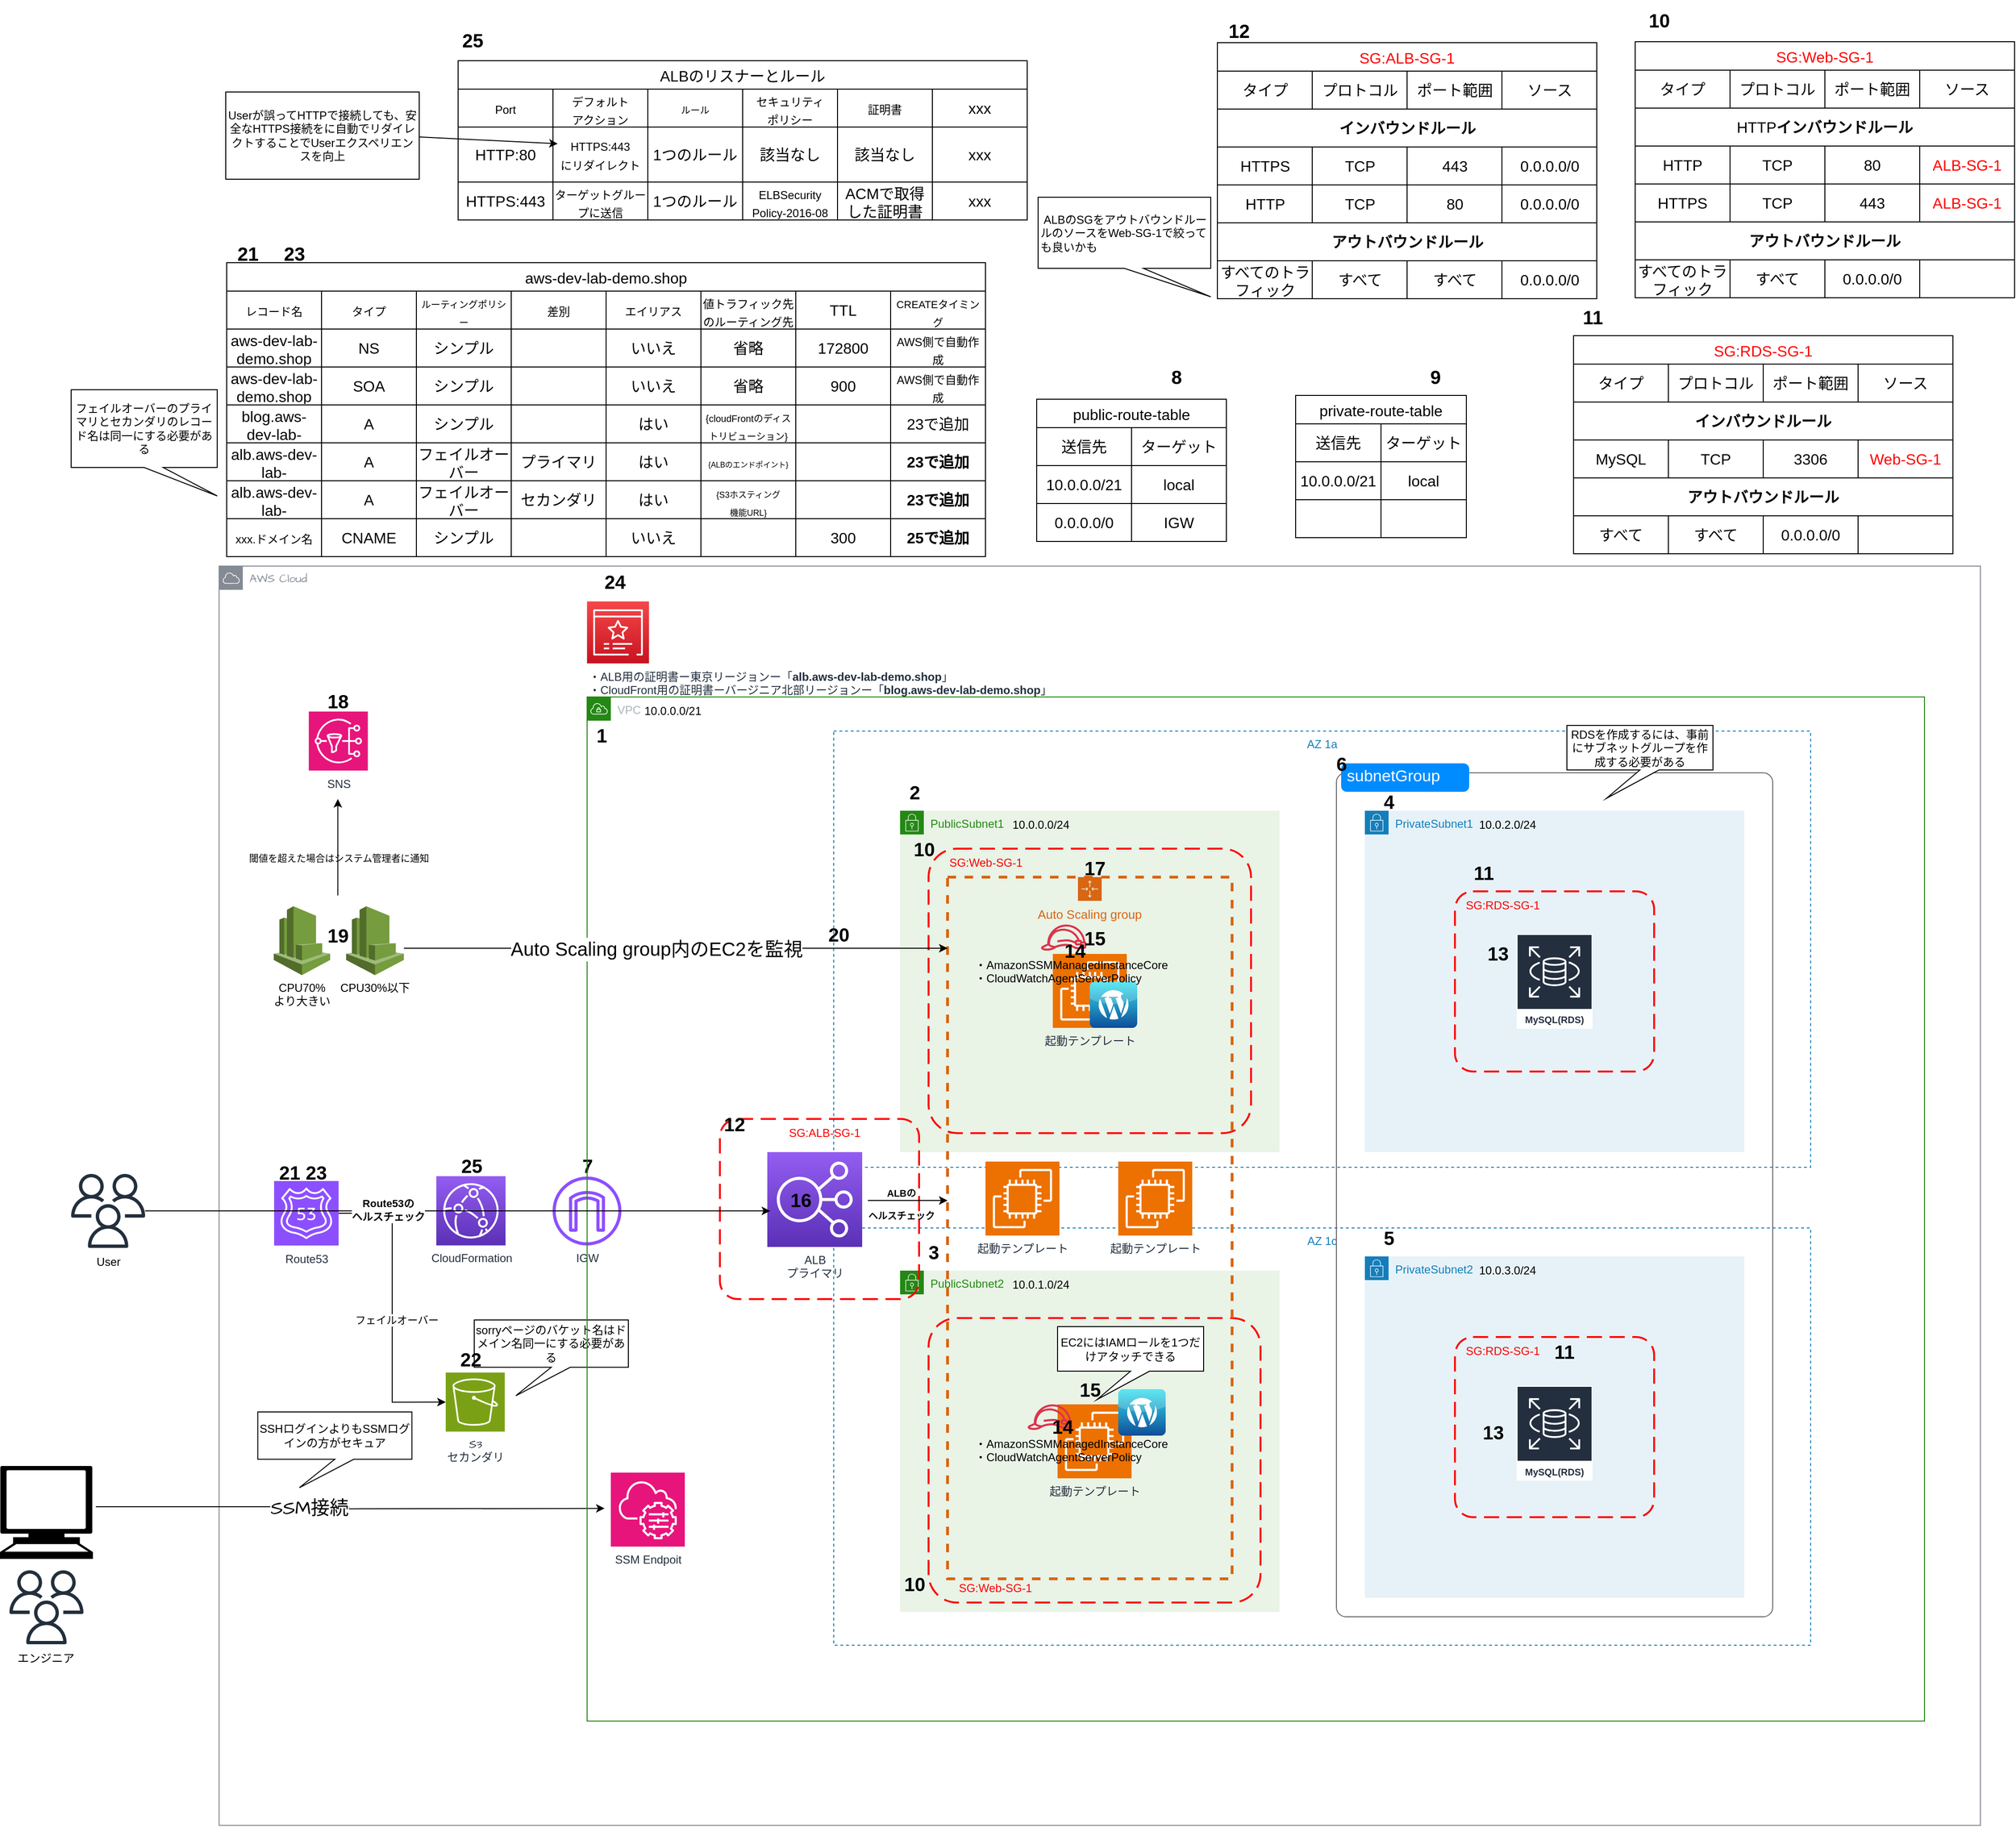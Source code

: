 <mxfile version="21.6.1" type="device">
  <diagram id="Ht1M8jgEwFfnCIfOTk4-" name="Page-1">
    <mxGraphModel dx="4650" dy="847" grid="1" gridSize="7" guides="1" tooltips="1" connect="1" arrows="1" fold="1" page="1" pageScale="1" pageWidth="1169" pageHeight="827" math="0" shadow="0">
      <root>
        <mxCell id="0" />
        <mxCell id="1" parent="0" />
        <mxCell id="VFmoa-g2X2fQTsQ0lQN5-61" value="" style="group" parent="1" vertex="1" connectable="0">
          <mxGeometry x="-2732" y="828" width="1857" height="1328" as="geometry" />
        </mxCell>
        <mxCell id="VFmoa-g2X2fQTsQ0lQN5-2" value="AWS Cloud" style="sketch=0;outlineConnect=0;gradientColor=none;html=1;whiteSpace=wrap;fontSize=12;fontStyle=0;shape=mxgraph.aws4.group;grIcon=mxgraph.aws4.group_aws_cloud;strokeColor=#858B94;fillColor=none;verticalAlign=top;align=left;spacingLeft=30;fontColor=#858B94;dashed=0;hachureGap=4;jiggle=2;curveFitting=1;fontFamily=Architects Daughter;fontSource=https%3A%2F%2Ffonts.googleapis.com%2Fcss%3Ffamily%3DArchitects%2BDaughter;" parent="VFmoa-g2X2fQTsQ0lQN5-61" vertex="1">
          <mxGeometry x="-26" y="-6" width="1857" height="1328" as="geometry" />
        </mxCell>
        <mxCell id="J9RRddguhdsxr9tAM998-11" value="" style="group" parent="VFmoa-g2X2fQTsQ0lQN5-61" vertex="1" connectable="0">
          <mxGeometry x="31.653" y="352.75" width="137.165" height="72.625" as="geometry" />
        </mxCell>
        <mxCell id="J9RRddguhdsxr9tAM998-4" value="CPU70%&lt;br style=&quot;border-color: var(--border-color);&quot;&gt;より大きい" style="outlineConnect=0;dashed=0;verticalLabelPosition=bottom;verticalAlign=top;align=center;html=1;shape=mxgraph.aws3.cloudwatch;fillColor=#759C3E;gradientColor=none;" parent="J9RRddguhdsxr9tAM998-11" vertex="1">
          <mxGeometry width="59.411" height="72.625" as="geometry" />
        </mxCell>
        <mxCell id="J9RRddguhdsxr9tAM998-5" value="CPU30%以下" style="outlineConnect=0;dashed=0;verticalLabelPosition=bottom;verticalAlign=top;align=center;html=1;shape=mxgraph.aws3.cloudwatch;fillColor=#759C3E;gradientColor=none;" parent="J9RRddguhdsxr9tAM998-11" vertex="1">
          <mxGeometry x="76.268" width="60.896" height="72.625" as="geometry" />
        </mxCell>
        <mxCell id="VFmoa-g2X2fQTsQ0lQN5-60" value="&lt;span style=&quot;font-size: 20px;&quot;&gt;&lt;b&gt;19&lt;/b&gt;&lt;/span&gt;" style="text;html=1;align=center;verticalAlign=middle;resizable=0;points=[];autosize=1;strokeColor=none;fillColor=none;" parent="J9RRddguhdsxr9tAM998-11" vertex="1">
          <mxGeometry x="42.205" y="10.375" width="50" height="40" as="geometry" />
        </mxCell>
        <mxCell id="riyfArI8jRVZcN3oOnza-22" value="" style="group" parent="VFmoa-g2X2fQTsQ0lQN5-61" vertex="1" connectable="0">
          <mxGeometry x="67.527" y="116.2" width="83.354" height="109.975" as="geometry" />
        </mxCell>
        <mxCell id="VFmoa-g2X2fQTsQ0lQN5-56" value="" style="group" parent="riyfArI8jRVZcN3oOnza-22" vertex="1" connectable="0">
          <mxGeometry width="64.362" height="93.375" as="geometry" />
        </mxCell>
        <mxCell id="VFmoa-g2X2fQTsQ0lQN5-55" value="" style="group" parent="VFmoa-g2X2fQTsQ0lQN5-56" vertex="1" connectable="0">
          <mxGeometry x="1.055" width="63.307" height="41.5" as="geometry" />
        </mxCell>
        <mxCell id="J9RRddguhdsxr9tAM998-9" value="&lt;span style=&quot;font-size: 20px;&quot;&gt;&lt;b&gt;18&lt;/b&gt;&lt;/span&gt;" style="text;html=1;align=center;verticalAlign=middle;resizable=0;points=[];autosize=1;strokeColor=none;fillColor=none;" parent="VFmoa-g2X2fQTsQ0lQN5-55" vertex="1">
          <mxGeometry x="5.276" width="50" height="40" as="geometry" />
        </mxCell>
        <mxCell id="J9RRddguhdsxr9tAM998-1" value="SNS" style="sketch=0;points=[[0,0,0],[0.25,0,0],[0.5,0,0],[0.75,0,0],[1,0,0],[0,1,0],[0.25,1,0],[0.5,1,0],[0.75,1,0],[1,1,0],[0,0.25,0],[0,0.5,0],[0,0.75,0],[1,0.25,0],[1,0.5,0],[1,0.75,0]];outlineConnect=0;fontColor=#232F3E;fillColor=#E7157B;strokeColor=#ffffff;dashed=0;verticalLabelPosition=bottom;verticalAlign=top;align=center;html=1;fontSize=12;fontStyle=0;aspect=fixed;shape=mxgraph.aws4.resourceIcon;resIcon=mxgraph.aws4.sns;" parent="riyfArI8jRVZcN3oOnza-22" vertex="1">
          <mxGeometry x="1.055" y="31.125" width="62.25" height="62.25" as="geometry" />
        </mxCell>
        <mxCell id="riyfArI8jRVZcN3oOnza-24" style="edgeStyle=orthogonalEdgeStyle;rounded=0;orthogonalLoop=1;jettySize=auto;html=1;" parent="VFmoa-g2X2fQTsQ0lQN5-61" edge="1">
          <mxGeometry relative="1" as="geometry">
            <mxPoint x="99.181" y="341.337" as="sourcePoint" />
            <mxPoint x="99.181" y="239.662" as="targetPoint" />
          </mxGeometry>
        </mxCell>
        <mxCell id="riyfArI8jRVZcN3oOnza-25" value="&lt;font style=&quot;font-size: 10px;&quot;&gt;閾値を超えた場合はシステム管理者に通知&lt;/font&gt;" style="edgeLabel;html=1;align=center;verticalAlign=middle;resizable=0;points=[];fontSize=20;fontFamily=Architects Daughter;labelBackgroundColor=none;" parent="riyfArI8jRVZcN3oOnza-24" vertex="1" connectable="0">
          <mxGeometry x="-0.165" y="-1" relative="1" as="geometry">
            <mxPoint as="offset" />
          </mxGeometry>
        </mxCell>
        <mxCell id="pkkwUr__7v-cm5ZGfbng-4" value="" style="group" parent="VFmoa-g2X2fQTsQ0lQN5-61" vertex="1" connectable="0">
          <mxGeometry x="361.904" y="-11.262" width="66.472" height="107.9" as="geometry" />
        </mxCell>
        <mxCell id="pkkwUr__7v-cm5ZGfbng-2" value="・ALB用の証明書ー東京リージョンー「&lt;b&gt;alb.aws-dev-lab-demo.shop&lt;/b&gt;」&lt;br&gt;・CloudFront用の証明書ーバージニア北部リージョンー「&lt;b&gt;blog.aws-dev-lab-demo.shop&lt;/b&gt;」" style="sketch=0;points=[[0,0,0],[0.25,0,0],[0.5,0,0],[0.75,0,0],[1,0,0],[0,1,0],[0.25,1,0],[0.5,1,0],[0.75,1,0],[1,1,0],[0,0.25,0],[0,0.5,0],[0,0.75,0],[1,0.25,0],[1,0.5,0],[1,0.75,0]];outlineConnect=0;fontColor=#232F3E;gradientColor=#F54749;gradientDirection=north;fillColor=#C7131F;strokeColor=#ffffff;dashed=0;verticalLabelPosition=bottom;verticalAlign=top;align=left;html=1;fontSize=12;fontStyle=0;aspect=fixed;shape=mxgraph.aws4.resourceIcon;resIcon=mxgraph.aws4.certificate_manager_3;" parent="pkkwUr__7v-cm5ZGfbng-4" vertex="1">
          <mxGeometry y="42.537" width="65.362" height="65.362" as="geometry" />
        </mxCell>
        <mxCell id="pkkwUr__7v-cm5ZGfbng-3" value="&lt;span style=&quot;font-size: 20px;&quot;&gt;&lt;b&gt;24&lt;/b&gt;&lt;/span&gt;" style="text;html=1;align=center;verticalAlign=middle;resizable=0;points=[];autosize=1;strokeColor=none;fillColor=none;" parent="pkkwUr__7v-cm5ZGfbng-4" vertex="1">
          <mxGeometry x="8.441" width="42" height="42" as="geometry" />
        </mxCell>
        <mxCell id="pkkwUr__7v-cm5ZGfbng-58" value="sorryページのバケット名はドメイン名同一にする必要がある" style="shape=callout;whiteSpace=wrap;html=1;perimeter=calloutPerimeter;position2=0.27;" parent="VFmoa-g2X2fQTsQ0lQN5-61" vertex="1">
          <mxGeometry x="242.998" y="788.997" width="162.488" height="79.887" as="geometry" />
        </mxCell>
        <mxCell id="kVWfeCNtfVGO2dRMKom--8" value="S3&lt;br&gt;セカンダリ" style="sketch=0;points=[[0,0,0],[0.25,0,0],[0.5,0,0],[0.75,0,0],[1,0,0],[0,1,0],[0.25,1,0],[0.5,1,0],[0.75,1,0],[1,1,0],[0,0.25,0],[0,0.5,0],[0,0.75,0],[1,0.25,0],[1,0.5,0],[1,0.75,0]];outlineConnect=0;fontColor=#232F3E;fillColor=#7AA116;strokeColor=#ffffff;dashed=0;verticalLabelPosition=bottom;verticalAlign=top;align=center;html=1;fontSize=12;fontStyle=0;aspect=fixed;shape=mxgraph.aws4.resourceIcon;resIcon=mxgraph.aws4.s3;hachureGap=4;jiggle=2;curveFitting=1;fontFamily=Architects Daughter;fontSource=https%3A%2F%2Ffonts.googleapis.com%2Fcss%3Ffamily%3DArchitects%2BDaughter;" parent="VFmoa-g2X2fQTsQ0lQN5-61" vertex="1">
          <mxGeometry x="212.952" y="844.525" width="62.25" height="62.25" as="geometry" />
        </mxCell>
        <mxCell id="pkkwUr__7v-cm5ZGfbng-61" value="SSHログインよりもSSMログインの方がセキュア" style="shape=callout;whiteSpace=wrap;html=1;perimeter=calloutPerimeter;position2=0.27;" parent="VFmoa-g2X2fQTsQ0lQN5-61" vertex="1">
          <mxGeometry x="14.772" y="886.025" width="162.488" height="79.887" as="geometry" />
        </mxCell>
        <mxCell id="ZiQ7q6RdoCmD8hB_Plbi-26" style="edgeStyle=orthogonalEdgeStyle;rounded=0;orthogonalLoop=1;jettySize=auto;html=1;exitX=1.031;exitY=0.439;exitDx=0;exitDy=0;exitPerimeter=0;" parent="VFmoa-g2X2fQTsQ0lQN5-61" edge="1" source="vTnjXQrWGi075O2zPj2b-41">
          <mxGeometry relative="1" as="geometry">
            <mxPoint x="-34.22" y="987.7" as="sourcePoint" />
            <mxPoint x="380.44" y="987.7" as="targetPoint" />
          </mxGeometry>
        </mxCell>
        <mxCell id="riyfArI8jRVZcN3oOnza-14" value="SSM接続" style="edgeLabel;html=1;align=center;verticalAlign=middle;resizable=0;points=[];fontSize=20;fontFamily=Architects Daughter;" parent="ZiQ7q6RdoCmD8hB_Plbi-26" vertex="1" connectable="0">
          <mxGeometry x="-0.165" y="-1" relative="1" as="geometry">
            <mxPoint as="offset" />
          </mxGeometry>
        </mxCell>
        <mxCell id="kVWfeCNtfVGO2dRMKom--14" value="&lt;span style=&quot;font-size: 20px;&quot;&gt;&lt;b&gt;22&lt;/b&gt;&lt;/span&gt;" style="text;html=1;align=center;verticalAlign=middle;resizable=0;points=[];autosize=1;strokeColor=none;fillColor=none;" parent="VFmoa-g2X2fQTsQ0lQN5-61" vertex="1">
          <mxGeometry x="213.89" y="810" width="50" height="40" as="geometry" />
        </mxCell>
        <mxCell id="7mypxhY09MKgFww_N6Ls-26" value="" style="group" vertex="1" connectable="0" parent="VFmoa-g2X2fQTsQ0lQN5-61">
          <mxGeometry x="325.582" y="605.605" width="72.625" height="104.788" as="geometry" />
        </mxCell>
        <mxCell id="vTnjXQrWGi075O2zPj2b-36" value="IGW" style="sketch=0;outlineConnect=0;fontColor=#232F3E;gradientColor=none;fillColor=#8C4FFF;strokeColor=none;dashed=0;verticalLabelPosition=bottom;verticalAlign=top;align=center;html=1;fontSize=12;fontStyle=0;aspect=fixed;pointerEvents=1;shape=mxgraph.aws4.internet_gateway;" parent="7mypxhY09MKgFww_N6Ls-26" vertex="1">
          <mxGeometry y="32.163" width="72.625" height="72.625" as="geometry" />
        </mxCell>
        <mxCell id="YejeAtmr7S_kk8jsVm7m-1" value="&lt;span style=&quot;font-size: 20px;&quot;&gt;&lt;b&gt;7&lt;/b&gt;&lt;/span&gt;" style="text;html=1;align=center;verticalAlign=middle;resizable=0;points=[];autosize=1;strokeColor=none;fillColor=none;" parent="7mypxhY09MKgFww_N6Ls-26" vertex="1">
          <mxGeometry x="21.312" width="30" height="40" as="geometry" />
        </mxCell>
        <mxCell id="VFmoa-g2X2fQTsQ0lQN5-54" value="" style="group" parent="VFmoa-g2X2fQTsQ0lQN5-61" vertex="1" connectable="0">
          <mxGeometry x="23" y="612.5" width="87.0" height="103" as="geometry" />
        </mxCell>
        <mxCell id="riyfArI8jRVZcN3oOnza-1" value="" style="group" parent="VFmoa-g2X2fQTsQ0lQN5-54" vertex="1" connectable="0">
          <mxGeometry width="87.0" height="103" as="geometry" />
        </mxCell>
        <mxCell id="kVWfeCNtfVGO2dRMKom--6" value="&lt;font face=&quot;Helvetica&quot;&gt;Route53&lt;br&gt;&lt;/font&gt;" style="sketch=0;points=[[0,0,0],[0.25,0,0],[0.5,0,0],[0.75,0,0],[1,0,0],[0,1,0],[0.25,1,0],[0.5,1,0],[0.75,1,0],[1,1,0],[0,0.25,0],[0,0.5,0],[0,0.75,0],[1,0.25,0],[1,0.5,0],[1,0.75,0]];outlineConnect=0;fontColor=#232F3E;fillColor=#8C4FFF;strokeColor=#ffffff;dashed=0;verticalLabelPosition=bottom;verticalAlign=top;align=center;html=1;fontSize=12;fontStyle=0;aspect=fixed;shape=mxgraph.aws4.resourceIcon;resIcon=mxgraph.aws4.route_53;hachureGap=4;jiggle=2;curveFitting=1;fontFamily=Architects Daughter;fontSource=https%3A%2F%2Ffonts.googleapis.com%2Fcss%3Ffamily%3DArchitects%2BDaughter;" parent="riyfArI8jRVZcN3oOnza-1" vertex="1">
          <mxGeometry x="9" y="30" width="68" height="68" as="geometry" />
        </mxCell>
        <mxCell id="kVWfeCNtfVGO2dRMKom--7" value="&lt;span style=&quot;font-size: 20px;&quot;&gt;&lt;b&gt;21&lt;/b&gt;&lt;/span&gt;" style="text;html=1;align=center;verticalAlign=middle;resizable=0;points=[];autosize=1;strokeColor=none;fillColor=none;" parent="riyfArI8jRVZcN3oOnza-1" vertex="1">
          <mxGeometry width="50" height="40" as="geometry" />
        </mxCell>
        <mxCell id="kVWfeCNtfVGO2dRMKom--15" value="&lt;span style=&quot;font-size: 20px;&quot;&gt;&lt;b&gt;23&lt;/b&gt;&lt;/span&gt;" style="text;html=1;align=center;verticalAlign=middle;resizable=0;points=[];autosize=1;strokeColor=none;fillColor=none;" parent="riyfArI8jRVZcN3oOnza-1" vertex="1">
          <mxGeometry x="28" width="50" height="40" as="geometry" />
        </mxCell>
        <mxCell id="7mypxhY09MKgFww_N6Ls-30" value="" style="group" vertex="1" connectable="0" parent="VFmoa-g2X2fQTsQ0lQN5-61">
          <mxGeometry x="203" y="604.61" width="73" height="105.78" as="geometry" />
        </mxCell>
        <mxCell id="7mypxhY09MKgFww_N6Ls-25" value="CloudFormation" style="sketch=0;points=[[0,0,0],[0.25,0,0],[0.5,0,0],[0.75,0,0],[1,0,0],[0,1,0],[0.25,1,0],[0.5,1,0],[0.75,1,0],[1,1,0],[0,0.25,0],[0,0.5,0],[0,0.75,0],[1,0.25,0],[1,0.5,0],[1,0.75,0]];outlineConnect=0;fontColor=#232F3E;gradientColor=#945DF2;gradientDirection=north;fillColor=#5A30B5;strokeColor=#ffffff;dashed=0;verticalLabelPosition=bottom;verticalAlign=top;align=center;html=1;fontSize=12;fontStyle=0;aspect=fixed;shape=mxgraph.aws4.resourceIcon;resIcon=mxgraph.aws4.cloudfront;" vertex="1" parent="7mypxhY09MKgFww_N6Ls-30">
          <mxGeometry y="32.78" width="73" height="73" as="geometry" />
        </mxCell>
        <mxCell id="7mypxhY09MKgFww_N6Ls-29" value="&lt;span style=&quot;font-size: 20px;&quot;&gt;&lt;b&gt;25&lt;/b&gt;&lt;/span&gt;" style="text;html=1;align=center;verticalAlign=middle;resizable=0;points=[];autosize=1;strokeColor=none;fillColor=none;" vertex="1" parent="7mypxhY09MKgFww_N6Ls-30">
          <mxGeometry x="15.5" width="42" height="42" as="geometry" />
        </mxCell>
        <mxCell id="ZiQ7q6RdoCmD8hB_Plbi-11" value="SSM Endpoit" style="sketch=0;points=[[0,0,0],[0.25,0,0],[0.5,0,0],[0.75,0,0],[1,0,0],[0,1,0],[0.25,1,0],[0.5,1,0],[0.75,1,0],[1,1,0],[0,0.25,0],[0,0.5,0],[0,0.75,0],[1,0.25,0],[1,0.5,0],[1,0.75,0]];points=[[0,0,0],[0.25,0,0],[0.5,0,0],[0.75,0,0],[1,0,0],[0,1,0],[0.25,1,0],[0.5,1,0],[0.75,1,0],[1,1,0],[0,0.25,0],[0,0.5,0],[0,0.75,0],[1,0.25,0],[1,0.5,0],[1,0.75,0]];outlineConnect=0;fontColor=#232F3E;fillColor=#E7157B;strokeColor=#ffffff;dashed=0;verticalLabelPosition=bottom;verticalAlign=top;align=center;html=1;fontSize=12;fontStyle=0;aspect=fixed;shape=mxgraph.aws4.resourceIcon;resIcon=mxgraph.aws4.systems_manager;" parent="VFmoa-g2X2fQTsQ0lQN5-61" vertex="1">
          <mxGeometry x="387" y="950" width="78" height="78" as="geometry" />
        </mxCell>
        <mxCell id="7mypxhY09MKgFww_N6Ls-32" style="edgeStyle=orthogonalEdgeStyle;rounded=0;orthogonalLoop=1;jettySize=auto;html=1;entryX=0;entryY=0.5;entryDx=0;entryDy=0;entryPerimeter=0;" edge="1" parent="VFmoa-g2X2fQTsQ0lQN5-61" source="kVWfeCNtfVGO2dRMKom--6" target="kVWfeCNtfVGO2dRMKom--8">
          <mxGeometry relative="1" as="geometry" />
        </mxCell>
        <mxCell id="7mypxhY09MKgFww_N6Ls-33" value="フェイルオーバー" style="edgeLabel;html=1;align=center;verticalAlign=middle;resizable=0;points=[];" vertex="1" connectable="0" parent="7mypxhY09MKgFww_N6Ls-32">
          <mxGeometry x="0.083" y="4" relative="1" as="geometry">
            <mxPoint as="offset" />
          </mxGeometry>
        </mxCell>
        <mxCell id="vTnjXQrWGi075O2zPj2b-40" value="VPC" style="points=[[0,0],[0.25,0],[0.5,0],[0.75,0],[1,0],[1,0.25],[1,0.5],[1,0.75],[1,1],[0.75,1],[0.5,1],[0.25,1],[0,1],[0,0.75],[0,0.5],[0,0.25]];outlineConnect=0;gradientColor=none;html=1;whiteSpace=wrap;fontSize=12;fontStyle=0;container=1;pointerEvents=0;collapsible=0;recursiveResize=0;shape=mxgraph.aws4.group;grIcon=mxgraph.aws4.group_vpc;strokeColor=#248814;fillColor=none;verticalAlign=top;align=left;spacingLeft=30;fontColor=#AAB7B8;dashed=0;" parent="1" vertex="1">
          <mxGeometry x="-2370" y="960" width="1410" height="1080" as="geometry" />
        </mxCell>
        <mxCell id="vTnjXQrWGi075O2zPj2b-39" value="AZ 1c" style="fillColor=none;strokeColor=#147EBA;dashed=1;verticalAlign=top;fontStyle=0;fontColor=#147EBA;whiteSpace=wrap;html=1;" parent="vTnjXQrWGi075O2zPj2b-40" vertex="1">
          <mxGeometry x="260" y="560" width="1030" height="440" as="geometry" />
        </mxCell>
        <mxCell id="vTnjXQrWGi075O2zPj2b-87" value="PublicSubnet2" style="points=[[0,0],[0.25,0],[0.5,0],[0.75,0],[1,0],[1,0.25],[1,0.5],[1,0.75],[1,1],[0.75,1],[0.5,1],[0.25,1],[0,1],[0,0.75],[0,0.5],[0,0.25]];outlineConnect=0;gradientColor=none;html=1;whiteSpace=wrap;fontSize=12;fontStyle=0;container=1;pointerEvents=0;collapsible=0;recursiveResize=0;shape=mxgraph.aws4.group;grIcon=mxgraph.aws4.group_security_group;grStroke=0;strokeColor=#248814;fillColor=#E9F3E6;verticalAlign=top;align=left;spacingLeft=30;fontColor=#248814;dashed=0;" parent="vTnjXQrWGi075O2zPj2b-40" vertex="1">
          <mxGeometry x="330" y="605" width="400" height="360" as="geometry" />
        </mxCell>
        <mxCell id="vTnjXQrWGi075O2zPj2b-88" value="10.0.1.0/24" style="text;html=1;align=center;verticalAlign=middle;resizable=0;points=[];autosize=1;strokeColor=none;fillColor=none;" parent="vTnjXQrWGi075O2zPj2b-87" vertex="1">
          <mxGeometry x="108" width="80" height="30" as="geometry" />
        </mxCell>
        <mxCell id="YejeAtmr7S_kk8jsVm7m-37" value="" style="rounded=1;arcSize=10;dashed=1;strokeColor=#ff0000;fillColor=none;gradientColor=none;dashPattern=8 4;strokeWidth=2;" parent="vTnjXQrWGi075O2zPj2b-87" vertex="1">
          <mxGeometry x="30" y="50" width="350" height="300" as="geometry" />
        </mxCell>
        <mxCell id="YejeAtmr7S_kk8jsVm7m-38" value="&lt;font color=&quot;#ff0000&quot;&gt;SG:Web-SG-1&lt;/font&gt;" style="text;html=1;align=center;verticalAlign=middle;resizable=0;points=[];autosize=1;strokeColor=none;fillColor=none;" parent="vTnjXQrWGi075O2zPj2b-87" vertex="1">
          <mxGeometry x="50" y="320" width="100" height="30" as="geometry" />
        </mxCell>
        <mxCell id="YejeAtmr7S_kk8jsVm7m-40" value="起動テンプレート" style="sketch=0;points=[[0,0,0],[0.25,0,0],[0.5,0,0],[0.75,0,0],[1,0,0],[0,1,0],[0.25,1,0],[0.5,1,0],[0.75,1,0],[1,1,0],[0,0.25,0],[0,0.5,0],[0,0.75,0],[1,0.25,0],[1,0.5,0],[1,0.75,0]];outlineConnect=0;fontColor=#232F3E;fillColor=#ED7100;strokeColor=#ffffff;dashed=0;verticalLabelPosition=bottom;verticalAlign=top;align=center;html=1;fontSize=12;fontStyle=0;aspect=fixed;shape=mxgraph.aws4.resourceIcon;resIcon=mxgraph.aws4.ec2;" parent="vTnjXQrWGi075O2zPj2b-87" vertex="1">
          <mxGeometry x="166" y="141" width="78" height="78" as="geometry" />
        </mxCell>
        <mxCell id="ZiQ7q6RdoCmD8hB_Plbi-19" value="" style="group" parent="vTnjXQrWGi075O2zPj2b-87" vertex="1" connectable="0">
          <mxGeometry x="77" y="141" width="210" height="54" as="geometry" />
        </mxCell>
        <mxCell id="ZiQ7q6RdoCmD8hB_Plbi-20" value="" style="sketch=0;outlineConnect=0;fontColor=#232F3E;gradientColor=none;fillColor=#DD344C;strokeColor=none;dashed=0;verticalLabelPosition=bottom;verticalAlign=top;align=center;html=1;fontSize=12;fontStyle=0;aspect=fixed;pointerEvents=1;shape=mxgraph.aws4.role;" parent="ZiQ7q6RdoCmD8hB_Plbi-19" vertex="1">
          <mxGeometry x="57.004" width="47.864" height="27.0" as="geometry" />
        </mxCell>
        <mxCell id="ZiQ7q6RdoCmD8hB_Plbi-21" value="・AmazonSSMManagedInstanceCore&#xa;・CloudWatchAgentServerPolicy" style="text;whiteSpace=wrap;" parent="ZiQ7q6RdoCmD8hB_Plbi-19" vertex="1">
          <mxGeometry y="28.286" width="210" height="25.714" as="geometry" />
        </mxCell>
        <mxCell id="Y93FKO15v0cB7SbNKrHg-14" value="&lt;span style=&quot;font-size: 20px;&quot;&gt;&lt;b&gt;14&lt;/b&gt;&lt;/span&gt;" style="text;html=1;align=center;verticalAlign=middle;resizable=0;points=[];autosize=1;strokeColor=none;fillColor=none;" parent="ZiQ7q6RdoCmD8hB_Plbi-19" vertex="1">
          <mxGeometry x="69.23" y="2.571" width="50" height="40" as="geometry" />
        </mxCell>
        <mxCell id="YejeAtmr7S_kk8jsVm7m-41" value="" style="dashed=0;outlineConnect=0;html=1;align=center;labelPosition=center;verticalLabelPosition=bottom;verticalAlign=top;shape=mxgraph.webicons.wordpress;fillColor=#35E2EE;gradientColor=#0E4D99" parent="vTnjXQrWGi075O2zPj2b-87" vertex="1">
          <mxGeometry x="230" y="125" width="50" height="49" as="geometry" />
        </mxCell>
        <mxCell id="YejeAtmr7S_kk8jsVm7m-39" value="&lt;span style=&quot;font-size: 20px;&quot;&gt;&lt;b&gt;10&lt;/b&gt;&lt;/span&gt;" style="text;html=1;align=center;verticalAlign=middle;resizable=0;points=[];autosize=1;strokeColor=none;fillColor=none;" parent="vTnjXQrWGi075O2zPj2b-87" vertex="1">
          <mxGeometry x="-10" y="310" width="50" height="40" as="geometry" />
        </mxCell>
        <mxCell id="pkkwUr__7v-cm5ZGfbng-59" value="EC2にはIAMロールを1つだけアタッチできる" style="shape=callout;whiteSpace=wrap;html=1;perimeter=calloutPerimeter;position2=0.27;" parent="vTnjXQrWGi075O2zPj2b-87" vertex="1">
          <mxGeometry x="166" y="59" width="154" height="77" as="geometry" />
        </mxCell>
        <mxCell id="vTnjXQrWGi075O2zPj2b-90" value="" style="shape=mxgraph.mockup.containers.marginRect;rectMarginTop=10;strokeColor=#666666;strokeWidth=1;dashed=0;rounded=1;arcSize=5;recursiveResize=0;html=1;whiteSpace=wrap;fillColor=none;" parent="vTnjXQrWGi075O2zPj2b-40" vertex="1">
          <mxGeometry x="790" y="70" width="460" height="900" as="geometry" />
        </mxCell>
        <mxCell id="vTnjXQrWGi075O2zPj2b-91" value="subnetGroup" style="shape=rect;strokeColor=none;fillColor=#008cff;strokeWidth=1;dashed=0;rounded=1;arcSize=20;fontColor=#ffffff;fontSize=17;spacing=2;spacingTop=-2;align=left;autosize=1;spacingLeft=4;resizeWidth=0;resizeHeight=0;perimeter=none;html=1;whiteSpace=wrap;" parent="vTnjXQrWGi075O2zPj2b-90" vertex="1">
          <mxGeometry x="5" width="135" height="30" as="geometry" />
        </mxCell>
        <mxCell id="d03zRdldUPs4wF0QZEyh-10" value="&lt;span style=&quot;font-size: 20px;&quot;&gt;&lt;b&gt;5&lt;/b&gt;&lt;/span&gt;" style="text;html=1;align=center;verticalAlign=middle;resizable=0;points=[];autosize=1;strokeColor=none;fillColor=none;" parent="vTnjXQrWGi075O2zPj2b-90" vertex="1">
          <mxGeometry x="40" y="480" width="30" height="40" as="geometry" />
        </mxCell>
        <mxCell id="vTnjXQrWGi075O2zPj2b-86" value="PrivateSubnet2" style="points=[[0,0],[0.25,0],[0.5,0],[0.75,0],[1,0],[1,0.25],[1,0.5],[1,0.75],[1,1],[0.75,1],[0.5,1],[0.25,1],[0,1],[0,0.75],[0,0.5],[0,0.25]];outlineConnect=0;gradientColor=none;html=1;whiteSpace=wrap;fontSize=12;fontStyle=0;container=1;pointerEvents=0;collapsible=0;recursiveResize=0;shape=mxgraph.aws4.group;grIcon=mxgraph.aws4.group_security_group;grStroke=0;strokeColor=#147EBA;fillColor=#E6F2F8;verticalAlign=top;align=left;spacingLeft=30;fontColor=#147EBA;dashed=0;" parent="vTnjXQrWGi075O2zPj2b-90" vertex="1">
          <mxGeometry x="30" y="520" width="400" height="360" as="geometry" />
        </mxCell>
        <mxCell id="YejeAtmr7S_kk8jsVm7m-46" value="" style="rounded=1;arcSize=10;dashed=1;strokeColor=#ff0000;fillColor=none;gradientColor=none;dashPattern=8 4;strokeWidth=2;" parent="vTnjXQrWGi075O2zPj2b-86" vertex="1">
          <mxGeometry x="95" y="85" width="210" height="190" as="geometry" />
        </mxCell>
        <mxCell id="YejeAtmr7S_kk8jsVm7m-47" value="MySQL(RDS)" style="sketch=0;outlineConnect=0;fontColor=#232F3E;gradientColor=none;strokeColor=#ffffff;fillColor=#232F3E;dashed=0;verticalLabelPosition=middle;verticalAlign=bottom;align=center;html=1;whiteSpace=wrap;fontSize=10;fontStyle=1;spacing=3;shape=mxgraph.aws4.productIcon;prIcon=mxgraph.aws4.rds;" parent="vTnjXQrWGi075O2zPj2b-86" vertex="1">
          <mxGeometry x="160" y="136.5" width="80" height="100" as="geometry" />
        </mxCell>
        <mxCell id="YejeAtmr7S_kk8jsVm7m-48" value="&lt;font color=&quot;#ff0000&quot;&gt;SG:RDS-SG-1&lt;/font&gt;" style="text;html=1;align=center;verticalAlign=middle;resizable=0;points=[];autosize=1;strokeColor=none;fillColor=none;" parent="vTnjXQrWGi075O2zPj2b-86" vertex="1">
          <mxGeometry x="95" y="85" width="100" height="30" as="geometry" />
        </mxCell>
        <mxCell id="Y93FKO15v0cB7SbNKrHg-12" value="&lt;span style=&quot;font-size: 20px;&quot;&gt;&lt;b&gt;13&lt;/b&gt;&lt;/span&gt;" style="text;html=1;align=center;verticalAlign=middle;resizable=0;points=[];autosize=1;strokeColor=none;fillColor=none;" parent="vTnjXQrWGi075O2zPj2b-86" vertex="1">
          <mxGeometry x="110" y="165" width="50" height="40" as="geometry" />
        </mxCell>
        <mxCell id="Y93FKO15v0cB7SbNKrHg-11" value="&lt;span style=&quot;font-size: 20px;&quot;&gt;&lt;b&gt;11&lt;/b&gt;&lt;/span&gt;" style="text;html=1;align=center;verticalAlign=middle;resizable=0;points=[];autosize=1;strokeColor=none;fillColor=none;" parent="vTnjXQrWGi075O2zPj2b-86" vertex="1">
          <mxGeometry x="190" y="80" width="40" height="40" as="geometry" />
        </mxCell>
        <mxCell id="vTnjXQrWGi075O2zPj2b-89" value="10.0.3.0/24" style="text;html=1;align=center;verticalAlign=middle;resizable=0;points=[];autosize=1;strokeColor=none;fillColor=none;" parent="vTnjXQrWGi075O2zPj2b-90" vertex="1">
          <mxGeometry x="140" y="520" width="80" height="30" as="geometry" />
        </mxCell>
        <mxCell id="vTnjXQrWGi075O2zPj2b-38" value="AZ 1a" style="fillColor=none;strokeColor=#147EBA;dashed=1;verticalAlign=top;fontStyle=0;fontColor=#147EBA;whiteSpace=wrap;html=1;" parent="vTnjXQrWGi075O2zPj2b-40" vertex="1">
          <mxGeometry x="260" y="36" width="1030" height="460" as="geometry" />
        </mxCell>
        <mxCell id="vTnjXQrWGi075O2zPj2b-42" value="10.0.0.0/21" style="text;html=1;align=center;verticalAlign=middle;resizable=0;points=[];autosize=1;strokeColor=none;fillColor=none;" parent="vTnjXQrWGi075O2zPj2b-40" vertex="1">
          <mxGeometry x="50" width="80" height="30" as="geometry" />
        </mxCell>
        <mxCell id="vTnjXQrWGi075O2zPj2b-43" value="PublicSubnet1" style="points=[[0,0],[0.25,0],[0.5,0],[0.75,0],[1,0],[1,0.25],[1,0.5],[1,0.75],[1,1],[0.75,1],[0.5,1],[0.25,1],[0,1],[0,0.75],[0,0.5],[0,0.25]];outlineConnect=0;gradientColor=none;html=1;whiteSpace=wrap;fontSize=12;fontStyle=0;container=1;pointerEvents=0;collapsible=0;recursiveResize=0;shape=mxgraph.aws4.group;grIcon=mxgraph.aws4.group_security_group;grStroke=0;strokeColor=#248814;fillColor=#E9F3E6;verticalAlign=top;align=left;spacingLeft=30;fontColor=#248814;dashed=0;" parent="vTnjXQrWGi075O2zPj2b-40" vertex="1">
          <mxGeometry x="330" y="120" width="400" height="360" as="geometry" />
        </mxCell>
        <mxCell id="vTnjXQrWGi075O2zPj2b-44" value="10.0.0.0/24" style="text;html=1;align=center;verticalAlign=middle;resizable=0;points=[];autosize=1;strokeColor=none;fillColor=none;" parent="vTnjXQrWGi075O2zPj2b-43" vertex="1">
          <mxGeometry x="108" width="80" height="30" as="geometry" />
        </mxCell>
        <mxCell id="vTnjXQrWGi075O2zPj2b-5" value="" style="rounded=1;arcSize=10;dashed=1;strokeColor=#ff0000;fillColor=none;gradientColor=none;dashPattern=8 4;strokeWidth=2;" parent="vTnjXQrWGi075O2zPj2b-43" vertex="1">
          <mxGeometry x="30" y="40" width="340" height="300" as="geometry" />
        </mxCell>
        <mxCell id="vTnjXQrWGi075O2zPj2b-2" value="起動テンプレート" style="sketch=0;points=[[0,0,0],[0.25,0,0],[0.5,0,0],[0.75,0,0],[1,0,0],[0,1,0],[0.25,1,0],[0.5,1,0],[0.75,1,0],[1,1,0],[0,0.25,0],[0,0.5,0],[0,0.75,0],[1,0.25,0],[1,0.5,0],[1,0.75,0]];outlineConnect=0;fontColor=#232F3E;fillColor=#ED7100;strokeColor=#ffffff;dashed=0;verticalLabelPosition=bottom;verticalAlign=top;align=center;html=1;fontSize=12;fontStyle=0;aspect=fixed;shape=mxgraph.aws4.resourceIcon;resIcon=mxgraph.aws4.ec2;" parent="vTnjXQrWGi075O2zPj2b-43" vertex="1">
          <mxGeometry x="161" y="151" width="78" height="78" as="geometry" />
        </mxCell>
        <mxCell id="vTnjXQrWGi075O2zPj2b-10" value="&lt;font color=&quot;#ff0000&quot;&gt;SG:Web-SG-1&lt;/font&gt;" style="text;html=1;align=center;verticalAlign=middle;resizable=0;points=[];autosize=1;strokeColor=none;fillColor=none;" parent="vTnjXQrWGi075O2zPj2b-43" vertex="1">
          <mxGeometry x="40.0" y="40" width="100" height="30" as="geometry" />
        </mxCell>
        <mxCell id="Y93FKO15v0cB7SbNKrHg-47" value="&lt;span style=&quot;font-size: 20px;&quot;&gt;&lt;b&gt;17&lt;/b&gt;&lt;/span&gt;" style="text;html=1;align=center;verticalAlign=middle;resizable=0;points=[];autosize=1;strokeColor=none;fillColor=none;" parent="vTnjXQrWGi075O2zPj2b-43" vertex="1">
          <mxGeometry x="180" y="40" width="50" height="40" as="geometry" />
        </mxCell>
        <mxCell id="vTnjXQrWGi075O2zPj2b-8" value="" style="dashed=0;outlineConnect=0;html=1;align=center;labelPosition=center;verticalLabelPosition=bottom;verticalAlign=top;shape=mxgraph.webicons.wordpress;fillColor=#35E2EE;gradientColor=#0E4D99" parent="vTnjXQrWGi075O2zPj2b-43" vertex="1">
          <mxGeometry x="200" y="180" width="50" height="49" as="geometry" />
        </mxCell>
        <mxCell id="ZiQ7q6RdoCmD8hB_Plbi-16" value="" style="group" parent="vTnjXQrWGi075O2zPj2b-43" vertex="1" connectable="0">
          <mxGeometry x="96.5" y="120" width="190" height="55" as="geometry" />
        </mxCell>
        <mxCell id="ZiQ7q6RdoCmD8hB_Plbi-12" value="" style="sketch=0;outlineConnect=0;fontColor=#232F3E;gradientColor=none;fillColor=#DD344C;strokeColor=none;dashed=0;verticalLabelPosition=bottom;verticalAlign=top;align=center;html=1;fontSize=12;fontStyle=0;aspect=fixed;pointerEvents=1;shape=mxgraph.aws4.role;" parent="ZiQ7q6RdoCmD8hB_Plbi-16" vertex="1">
          <mxGeometry x="51.575" width="48.75" height="27.5" as="geometry" />
        </mxCell>
        <mxCell id="ZiQ7q6RdoCmD8hB_Plbi-14" value="・AmazonSSMManagedInstanceCore&#xa;・CloudWatchAgentServerPolicy" style="text;whiteSpace=wrap;" parent="ZiQ7q6RdoCmD8hB_Plbi-16" vertex="1">
          <mxGeometry x="-20" y="28.81" width="210" height="26.19" as="geometry" />
        </mxCell>
        <mxCell id="Y93FKO15v0cB7SbNKrHg-13" value="&lt;b style=&quot;border-color: var(--border-color); font-size: 20px;&quot;&gt;14&lt;/b&gt;" style="text;html=1;align=center;verticalAlign=middle;resizable=0;points=[];autosize=1;strokeColor=none;fillColor=none;" parent="ZiQ7q6RdoCmD8hB_Plbi-16" vertex="1">
          <mxGeometry x="62.637" y="6.548" width="50" height="40" as="geometry" />
        </mxCell>
        <mxCell id="Y93FKO15v0cB7SbNKrHg-30" value="&lt;span style=&quot;font-size: 20px;&quot;&gt;&lt;b&gt;15&lt;/b&gt;&lt;/span&gt;" style="text;html=1;align=center;verticalAlign=middle;resizable=0;points=[];autosize=1;strokeColor=none;fillColor=none;" parent="ZiQ7q6RdoCmD8hB_Plbi-16" vertex="1">
          <mxGeometry x="83.5" y="-6.25" width="50" height="40" as="geometry" />
        </mxCell>
        <mxCell id="vTnjXQrWGi075O2zPj2b-47" value="PrivateSubnet1" style="points=[[0,0],[0.25,0],[0.5,0],[0.75,0],[1,0],[1,0.25],[1,0.5],[1,0.75],[1,1],[0.75,1],[0.5,1],[0.25,1],[0,1],[0,0.75],[0,0.5],[0,0.25]];outlineConnect=0;gradientColor=none;html=1;whiteSpace=wrap;fontSize=12;fontStyle=0;container=1;pointerEvents=0;collapsible=0;recursiveResize=0;shape=mxgraph.aws4.group;grIcon=mxgraph.aws4.group_security_group;grStroke=0;strokeColor=#147EBA;fillColor=#E6F2F8;verticalAlign=top;align=left;spacingLeft=30;fontColor=#147EBA;dashed=0;" parent="vTnjXQrWGi075O2zPj2b-40" vertex="1">
          <mxGeometry x="820" y="120" width="400" height="360" as="geometry" />
        </mxCell>
        <mxCell id="vTnjXQrWGi075O2zPj2b-48" value="10.0.2.0/24" style="text;html=1;align=center;verticalAlign=middle;resizable=0;points=[];autosize=1;strokeColor=none;fillColor=none;" parent="vTnjXQrWGi075O2zPj2b-47" vertex="1">
          <mxGeometry x="110" width="80" height="30" as="geometry" />
        </mxCell>
        <mxCell id="vTnjXQrWGi075O2zPj2b-4" value="" style="rounded=1;arcSize=10;dashed=1;strokeColor=#ff0000;fillColor=none;gradientColor=none;dashPattern=8 4;strokeWidth=2;" parent="vTnjXQrWGi075O2zPj2b-47" vertex="1">
          <mxGeometry x="95" y="85" width="210" height="190" as="geometry" />
        </mxCell>
        <mxCell id="vTnjXQrWGi075O2zPj2b-11" value="&lt;font color=&quot;#ff0000&quot;&gt;SG:RDS-SG-1&lt;/font&gt;" style="text;html=1;align=center;verticalAlign=middle;resizable=0;points=[];autosize=1;strokeColor=none;fillColor=none;" parent="vTnjXQrWGi075O2zPj2b-47" vertex="1">
          <mxGeometry x="95" y="85" width="100" height="30" as="geometry" />
        </mxCell>
        <mxCell id="vTnjXQrWGi075O2zPj2b-3" value="MySQL(RDS)" style="sketch=0;outlineConnect=0;fontColor=#232F3E;gradientColor=none;strokeColor=#ffffff;fillColor=#232F3E;dashed=0;verticalLabelPosition=middle;verticalAlign=bottom;align=center;html=1;whiteSpace=wrap;fontSize=10;fontStyle=1;spacing=3;shape=mxgraph.aws4.productIcon;prIcon=mxgraph.aws4.rds;" parent="vTnjXQrWGi075O2zPj2b-47" vertex="1">
          <mxGeometry x="160" y="130" width="80" height="100" as="geometry" />
        </mxCell>
        <mxCell id="Y93FKO15v0cB7SbNKrHg-3" value="&lt;span style=&quot;font-size: 20px;&quot;&gt;&lt;b&gt;11&lt;/b&gt;&lt;/span&gt;" style="text;html=1;align=center;verticalAlign=middle;resizable=0;points=[];autosize=1;strokeColor=none;fillColor=none;" parent="vTnjXQrWGi075O2zPj2b-47" vertex="1">
          <mxGeometry x="105" y="45" width="40" height="40" as="geometry" />
        </mxCell>
        <mxCell id="Y93FKO15v0cB7SbNKrHg-9" value="&lt;span style=&quot;font-size: 20px;&quot;&gt;&lt;b&gt;13&lt;/b&gt;&lt;/span&gt;" style="text;html=1;align=center;verticalAlign=middle;resizable=0;points=[];autosize=1;strokeColor=none;fillColor=none;" parent="vTnjXQrWGi075O2zPj2b-47" vertex="1">
          <mxGeometry x="115" y="130" width="50" height="40" as="geometry" />
        </mxCell>
        <mxCell id="ZOmt6LfAqQcuGZeTLf46-1" value="" style="rounded=1;arcSize=10;dashed=1;strokeColor=#ff0000;fillColor=none;gradientColor=none;dashPattern=8 4;strokeWidth=2;" parent="vTnjXQrWGi075O2zPj2b-40" vertex="1">
          <mxGeometry x="140" y="445" width="210" height="190" as="geometry" />
        </mxCell>
        <mxCell id="d03zRdldUPs4wF0QZEyh-1" value="&lt;font style=&quot;font-size: 20px;&quot;&gt;&lt;b&gt;1&lt;/b&gt;&lt;/font&gt;" style="text;html=1;align=center;verticalAlign=middle;resizable=0;points=[];autosize=1;strokeColor=none;fillColor=none;" parent="vTnjXQrWGi075O2zPj2b-40" vertex="1">
          <mxGeometry y="20" width="30" height="40" as="geometry" />
        </mxCell>
        <mxCell id="d03zRdldUPs4wF0QZEyh-8" value="&lt;span style=&quot;font-size: 20px;&quot;&gt;&lt;b&gt;2&lt;/b&gt;&lt;/span&gt;" style="text;html=1;align=center;verticalAlign=middle;resizable=0;points=[];autosize=1;strokeColor=none;fillColor=none;" parent="vTnjXQrWGi075O2zPj2b-40" vertex="1">
          <mxGeometry x="330" y="80" width="30" height="40" as="geometry" />
        </mxCell>
        <mxCell id="d03zRdldUPs4wF0QZEyh-11" value="&lt;span style=&quot;font-size: 20px;&quot;&gt;&lt;b&gt;4&lt;/b&gt;&lt;/span&gt;" style="text;html=1;align=center;verticalAlign=middle;resizable=0;points=[];autosize=1;strokeColor=none;fillColor=none;" parent="vTnjXQrWGi075O2zPj2b-40" vertex="1">
          <mxGeometry x="830" y="90" width="30" height="40" as="geometry" />
        </mxCell>
        <mxCell id="YejeAtmr7S_kk8jsVm7m-5" value="&lt;span style=&quot;font-size: 20px;&quot;&gt;&lt;b&gt;10&lt;/b&gt;&lt;/span&gt;" style="text;html=1;align=center;verticalAlign=middle;resizable=0;points=[];autosize=1;strokeColor=none;fillColor=none;" parent="vTnjXQrWGi075O2zPj2b-40" vertex="1">
          <mxGeometry x="330" y="140" width="50" height="40" as="geometry" />
        </mxCell>
        <mxCell id="YejeAtmr7S_kk8jsVm7m-7" value="&lt;span style=&quot;font-size: 20px;&quot;&gt;&lt;b&gt;6&lt;/b&gt;&lt;/span&gt;" style="text;html=1;align=center;verticalAlign=middle;resizable=0;points=[];autosize=1;strokeColor=none;fillColor=none;" parent="vTnjXQrWGi075O2zPj2b-40" vertex="1">
          <mxGeometry x="780" y="50" width="30" height="40" as="geometry" />
        </mxCell>
        <mxCell id="YejeAtmr7S_kk8jsVm7m-44" value="ALB&lt;br&gt;プライマリ" style="sketch=0;points=[[0,0,0],[0.25,0,0],[0.5,0,0],[0.75,0,0],[1,0,0],[0,1,0],[0.25,1,0],[0.5,1,0],[0.75,1,0],[1,1,0],[0,0.25,0],[0,0.5,0],[0,0.75,0],[1,0.25,0],[1,0.5,0],[1,0.75,0]];outlineConnect=0;fontColor=#232F3E;gradientColor=#945DF2;gradientDirection=north;fillColor=#5A30B5;strokeColor=#ffffff;dashed=0;verticalLabelPosition=bottom;verticalAlign=top;align=center;html=1;fontSize=12;fontStyle=0;aspect=fixed;shape=mxgraph.aws4.resourceIcon;resIcon=mxgraph.aws4.elastic_load_balancing;" parent="vTnjXQrWGi075O2zPj2b-40" vertex="1">
          <mxGeometry x="190" y="480" width="100" height="100" as="geometry" />
        </mxCell>
        <mxCell id="ZOmt6LfAqQcuGZeTLf46-2" value="&lt;font color=&quot;#ff0000&quot;&gt;SG:ALB-SG-1&lt;/font&gt;" style="text;html=1;align=center;verticalAlign=middle;resizable=0;points=[];autosize=1;strokeColor=none;fillColor=none;" parent="vTnjXQrWGi075O2zPj2b-40" vertex="1">
          <mxGeometry x="200" y="445" width="100" height="30" as="geometry" />
        </mxCell>
        <mxCell id="Y93FKO15v0cB7SbNKrHg-8" value="&lt;span style=&quot;font-size: 20px;&quot;&gt;&lt;b&gt;12&lt;/b&gt;&lt;/span&gt;" style="text;html=1;align=center;verticalAlign=middle;resizable=0;points=[];autosize=1;strokeColor=none;fillColor=none;" parent="vTnjXQrWGi075O2zPj2b-40" vertex="1">
          <mxGeometry x="130" y="430" width="50" height="40" as="geometry" />
        </mxCell>
        <mxCell id="Y93FKO15v0cB7SbNKrHg-27" style="edgeStyle=orthogonalEdgeStyle;rounded=0;orthogonalLoop=1;jettySize=auto;html=1;exitX=0.5;exitY=1;exitDx=0;exitDy=0;" parent="vTnjXQrWGi075O2zPj2b-40" edge="1">
          <mxGeometry relative="1" as="geometry">
            <mxPoint x="445" y="920.0" as="sourcePoint" />
            <mxPoint x="445" y="920.0" as="targetPoint" />
          </mxGeometry>
        </mxCell>
        <mxCell id="d03zRdldUPs4wF0QZEyh-9" value="&lt;span style=&quot;font-size: 20px;&quot;&gt;&lt;b&gt;3&lt;/b&gt;&lt;/span&gt;" style="text;html=1;align=center;verticalAlign=middle;resizable=0;points=[];autosize=1;strokeColor=none;fillColor=none;" parent="vTnjXQrWGi075O2zPj2b-40" vertex="1">
          <mxGeometry x="350" y="565" width="30" height="40" as="geometry" />
        </mxCell>
        <mxCell id="Y93FKO15v0cB7SbNKrHg-33" value="&lt;span style=&quot;font-size: 20px;&quot;&gt;&lt;b&gt;16&lt;/b&gt;&lt;/span&gt;" style="text;html=1;align=center;verticalAlign=middle;resizable=0;points=[];autosize=1;strokeColor=none;fillColor=none;" parent="vTnjXQrWGi075O2zPj2b-40" vertex="1">
          <mxGeometry x="200" y="510" width="50" height="40" as="geometry" />
        </mxCell>
        <mxCell id="Y93FKO15v0cB7SbNKrHg-42" value="&lt;font style=&quot;font-size: 13px;&quot;&gt;Auto Scaling group&lt;/font&gt;" style="points=[[0,0],[0.25,0],[0.5,0],[0.75,0],[1,0],[1,0.25],[1,0.5],[1,0.75],[1,1],[0.75,1],[0.5,1],[0.25,1],[0,1],[0,0.75],[0,0.5],[0,0.25]];outlineConnect=0;gradientColor=none;html=1;whiteSpace=wrap;fontSize=12;fontStyle=0;container=1;pointerEvents=0;collapsible=0;recursiveResize=0;shape=mxgraph.aws4.groupCenter;grIcon=mxgraph.aws4.group_auto_scaling_group;grStroke=1;strokeColor=#D86613;fillColor=none;verticalAlign=top;align=center;fontColor=#D86613;dashed=1;spacingTop=25;strokeWidth=3;" parent="vTnjXQrWGi075O2zPj2b-40" vertex="1">
          <mxGeometry x="380" y="190" width="300" height="740" as="geometry" />
        </mxCell>
        <mxCell id="Y93FKO15v0cB7SbNKrHg-31" value="起動テンプレート" style="sketch=0;points=[[0,0,0],[0.25,0,0],[0.5,0,0],[0.75,0,0],[1,0,0],[0,1,0],[0.25,1,0],[0.5,1,0],[0.75,1,0],[1,1,0],[0,0.25,0],[0,0.5,0],[0,0.75,0],[1,0.25,0],[1,0.5,0],[1,0.75,0]];outlineConnect=0;fontColor=#232F3E;fillColor=#ED7100;strokeColor=#ffffff;dashed=0;verticalLabelPosition=bottom;verticalAlign=top;align=center;html=1;fontSize=12;fontStyle=0;aspect=fixed;shape=mxgraph.aws4.resourceIcon;resIcon=mxgraph.aws4.ec2;" parent="Y93FKO15v0cB7SbNKrHg-42" vertex="1">
          <mxGeometry x="40" y="300" width="78" height="78" as="geometry" />
        </mxCell>
        <mxCell id="Y93FKO15v0cB7SbNKrHg-32" value="起動テンプレート" style="sketch=0;points=[[0,0,0],[0.25,0,0],[0.5,0,0],[0.75,0,0],[1,0,0],[0,1,0],[0.25,1,0],[0.5,1,0],[0.75,1,0],[1,1,0],[0,0.25,0],[0,0.5,0],[0,0.75,0],[1,0.25,0],[1,0.5,0],[1,0.75,0]];outlineConnect=0;fontColor=#232F3E;fillColor=#ED7100;strokeColor=#ffffff;dashed=0;verticalLabelPosition=bottom;verticalAlign=top;align=center;html=1;fontSize=12;fontStyle=0;aspect=fixed;shape=mxgraph.aws4.resourceIcon;resIcon=mxgraph.aws4.ec2;" parent="Y93FKO15v0cB7SbNKrHg-42" vertex="1">
          <mxGeometry x="180" y="300" width="78" height="78" as="geometry" />
        </mxCell>
        <mxCell id="riyfArI8jRVZcN3oOnza-19" style="edgeStyle=orthogonalEdgeStyle;rounded=0;orthogonalLoop=1;jettySize=auto;html=1;" parent="Y93FKO15v0cB7SbNKrHg-42" edge="1">
          <mxGeometry relative="1" as="geometry">
            <mxPoint x="-84" y="341" as="sourcePoint" />
            <mxPoint y="341" as="targetPoint" />
          </mxGeometry>
        </mxCell>
        <mxCell id="riyfArI8jRVZcN3oOnza-20" value="&lt;font face=&quot;Helvetica&quot; style=&quot;font-size: 10px;&quot;&gt;&lt;b&gt;ALBの&lt;br&gt;ヘルスチェック&lt;/b&gt;&lt;/font&gt;" style="edgeLabel;html=1;align=center;verticalAlign=middle;resizable=0;points=[];fontSize=20;fontFamily=Architects Daughter;labelBackgroundColor=none;" parent="riyfArI8jRVZcN3oOnza-19" vertex="1" connectable="0">
          <mxGeometry x="-0.165" y="-1" relative="1" as="geometry">
            <mxPoint as="offset" />
          </mxGeometry>
        </mxCell>
        <mxCell id="J9RRddguhdsxr9tAM998-13" value="&lt;span style=&quot;font-size: 20px;&quot;&gt;&lt;b&gt;20&lt;/b&gt;&lt;/span&gt;" style="text;html=1;align=center;verticalAlign=middle;resizable=0;points=[];autosize=1;strokeColor=none;fillColor=none;" parent="vTnjXQrWGi075O2zPj2b-40" vertex="1">
          <mxGeometry x="240" y="230" width="50" height="40" as="geometry" />
        </mxCell>
        <mxCell id="Y93FKO15v0cB7SbNKrHg-38" value="&lt;span style=&quot;font-size: 20px;&quot;&gt;&lt;b&gt;15&lt;/b&gt;&lt;/span&gt;" style="text;html=1;align=center;verticalAlign=middle;resizable=0;points=[];autosize=1;strokeColor=none;fillColor=none;" parent="vTnjXQrWGi075O2zPj2b-40" vertex="1">
          <mxGeometry x="505" y="710" width="50" height="40" as="geometry" />
        </mxCell>
        <mxCell id="pkkwUr__7v-cm5ZGfbng-60" value="RDSを作成するには、事前にサブネットグループを作成する必要がある" style="shape=callout;whiteSpace=wrap;html=1;perimeter=calloutPerimeter;position2=0.27;" parent="vTnjXQrWGi075O2zPj2b-40" vertex="1">
          <mxGeometry x="1033" y="30" width="154" height="77" as="geometry" />
        </mxCell>
        <mxCell id="VFmoa-g2X2fQTsQ0lQN5-4" value="" style="group" parent="1" vertex="1" connectable="0">
          <mxGeometry x="-1708" y="245" width="405" height="310" as="geometry" />
        </mxCell>
        <mxCell id="YejeAtmr7S_kk8jsVm7m-9" value="SG:ALB-SG-1" style="shape=table;startSize=30;container=1;collapsible=0;childLayout=tableLayout;strokeColor=default;fontSize=16;fontColor=#FF0000;" parent="VFmoa-g2X2fQTsQ0lQN5-4" vertex="1">
          <mxGeometry x="2.5" y="25" width="400" height="270" as="geometry" />
        </mxCell>
        <mxCell id="YejeAtmr7S_kk8jsVm7m-10" value="" style="shape=tableRow;horizontal=0;startSize=0;swimlaneHead=0;swimlaneBody=0;strokeColor=inherit;top=0;left=0;bottom=0;right=0;collapsible=0;dropTarget=0;fillColor=none;points=[[0,0.5],[1,0.5]];portConstraint=eastwest;fontSize=16;" parent="YejeAtmr7S_kk8jsVm7m-9" vertex="1">
          <mxGeometry y="30" width="400" height="40" as="geometry" />
        </mxCell>
        <mxCell id="YejeAtmr7S_kk8jsVm7m-11" value="タイプ" style="shape=partialRectangle;html=1;whiteSpace=wrap;connectable=0;strokeColor=inherit;overflow=hidden;fillColor=none;top=0;left=0;bottom=0;right=0;pointerEvents=1;fontSize=16;" parent="YejeAtmr7S_kk8jsVm7m-10" vertex="1">
          <mxGeometry width="100" height="40" as="geometry">
            <mxRectangle width="100" height="40" as="alternateBounds" />
          </mxGeometry>
        </mxCell>
        <mxCell id="YejeAtmr7S_kk8jsVm7m-12" value="プロトコル" style="shape=partialRectangle;html=1;whiteSpace=wrap;connectable=0;strokeColor=inherit;overflow=hidden;fillColor=none;top=0;left=0;bottom=0;right=0;pointerEvents=1;fontSize=16;" parent="YejeAtmr7S_kk8jsVm7m-10" vertex="1">
          <mxGeometry x="100" width="100" height="40" as="geometry">
            <mxRectangle width="100" height="40" as="alternateBounds" />
          </mxGeometry>
        </mxCell>
        <mxCell id="YejeAtmr7S_kk8jsVm7m-13" value="ポート範囲" style="shape=partialRectangle;html=1;whiteSpace=wrap;connectable=0;strokeColor=inherit;overflow=hidden;fillColor=none;top=0;left=0;bottom=0;right=0;pointerEvents=1;fontSize=16;" parent="YejeAtmr7S_kk8jsVm7m-10" vertex="1">
          <mxGeometry x="200" width="100" height="40" as="geometry">
            <mxRectangle width="100" height="40" as="alternateBounds" />
          </mxGeometry>
        </mxCell>
        <mxCell id="YejeAtmr7S_kk8jsVm7m-14" value="ソース" style="shape=partialRectangle;html=1;whiteSpace=wrap;connectable=0;strokeColor=inherit;overflow=hidden;fillColor=none;top=0;left=0;bottom=0;right=0;pointerEvents=1;fontSize=16;" parent="YejeAtmr7S_kk8jsVm7m-10" vertex="1">
          <mxGeometry x="300" width="100" height="40" as="geometry">
            <mxRectangle width="100" height="40" as="alternateBounds" />
          </mxGeometry>
        </mxCell>
        <mxCell id="YejeAtmr7S_kk8jsVm7m-15" style="shape=tableRow;horizontal=0;startSize=0;swimlaneHead=0;swimlaneBody=0;strokeColor=inherit;top=0;left=0;bottom=0;right=0;collapsible=0;dropTarget=0;fillColor=none;points=[[0,0.5],[1,0.5]];portConstraint=eastwest;fontSize=16;" parent="YejeAtmr7S_kk8jsVm7m-9" vertex="1">
          <mxGeometry y="70" width="400" height="40" as="geometry" />
        </mxCell>
        <mxCell id="YejeAtmr7S_kk8jsVm7m-16" value="&lt;b&gt;インバウンドルール&lt;/b&gt;" style="shape=partialRectangle;html=1;whiteSpace=wrap;connectable=1;strokeColor=inherit;overflow=hidden;fillColor=none;top=0;left=0;bottom=0;right=0;pointerEvents=1;fontSize=16;movable=1;resizable=1;rotatable=1;deletable=1;editable=1;locked=0;rowspan=1;colspan=4;" parent="YejeAtmr7S_kk8jsVm7m-15" vertex="1">
          <mxGeometry width="400" height="40" as="geometry">
            <mxRectangle width="100" height="40" as="alternateBounds" />
          </mxGeometry>
        </mxCell>
        <mxCell id="YejeAtmr7S_kk8jsVm7m-17" value="" style="shape=partialRectangle;html=1;whiteSpace=wrap;connectable=0;strokeColor=inherit;overflow=hidden;fillColor=none;top=0;left=0;bottom=0;right=0;pointerEvents=1;fontSize=16;" parent="YejeAtmr7S_kk8jsVm7m-15" vertex="1" visible="0">
          <mxGeometry x="100" width="100" height="40" as="geometry">
            <mxRectangle width="100" height="40" as="alternateBounds" />
          </mxGeometry>
        </mxCell>
        <mxCell id="YejeAtmr7S_kk8jsVm7m-18" value="" style="shape=partialRectangle;html=1;whiteSpace=wrap;connectable=0;strokeColor=inherit;overflow=hidden;fillColor=none;top=0;left=0;bottom=0;right=0;pointerEvents=1;fontSize=16;" parent="YejeAtmr7S_kk8jsVm7m-15" vertex="1" visible="0">
          <mxGeometry x="200" width="100" height="40" as="geometry">
            <mxRectangle width="100" height="40" as="alternateBounds" />
          </mxGeometry>
        </mxCell>
        <mxCell id="YejeAtmr7S_kk8jsVm7m-19" style="shape=partialRectangle;html=1;whiteSpace=wrap;connectable=1;strokeColor=inherit;overflow=hidden;fillColor=none;top=0;left=0;bottom=0;right=0;pointerEvents=1;fontSize=16;movable=1;resizable=1;rotatable=1;deletable=1;editable=1;locked=0;" parent="YejeAtmr7S_kk8jsVm7m-15" vertex="1" visible="0">
          <mxGeometry x="300" width="100" height="40" as="geometry">
            <mxRectangle width="100" height="40" as="alternateBounds" />
          </mxGeometry>
        </mxCell>
        <mxCell id="YejeAtmr7S_kk8jsVm7m-20" value="" style="shape=tableRow;horizontal=0;startSize=0;swimlaneHead=0;swimlaneBody=0;strokeColor=inherit;top=0;left=0;bottom=0;right=0;collapsible=0;dropTarget=0;fillColor=none;points=[[0,0.5],[1,0.5]];portConstraint=eastwest;fontSize=16;" parent="YejeAtmr7S_kk8jsVm7m-9" vertex="1">
          <mxGeometry y="110" width="400" height="40" as="geometry" />
        </mxCell>
        <mxCell id="YejeAtmr7S_kk8jsVm7m-21" value="HTTPS" style="shape=partialRectangle;html=1;whiteSpace=wrap;connectable=0;strokeColor=inherit;overflow=hidden;fillColor=none;top=0;left=0;bottom=0;right=0;pointerEvents=1;fontSize=16;" parent="YejeAtmr7S_kk8jsVm7m-20" vertex="1">
          <mxGeometry width="100" height="40" as="geometry">
            <mxRectangle width="100" height="40" as="alternateBounds" />
          </mxGeometry>
        </mxCell>
        <mxCell id="YejeAtmr7S_kk8jsVm7m-22" value="TCP" style="shape=partialRectangle;html=1;whiteSpace=wrap;connectable=0;strokeColor=inherit;overflow=hidden;fillColor=none;top=0;left=0;bottom=0;right=0;pointerEvents=1;fontSize=16;" parent="YejeAtmr7S_kk8jsVm7m-20" vertex="1">
          <mxGeometry x="100" width="100" height="40" as="geometry">
            <mxRectangle width="100" height="40" as="alternateBounds" />
          </mxGeometry>
        </mxCell>
        <mxCell id="YejeAtmr7S_kk8jsVm7m-23" value="443" style="shape=partialRectangle;html=1;whiteSpace=wrap;connectable=0;strokeColor=inherit;overflow=hidden;fillColor=none;top=0;left=0;bottom=0;right=0;pointerEvents=1;fontSize=16;" parent="YejeAtmr7S_kk8jsVm7m-20" vertex="1">
          <mxGeometry x="200" width="100" height="40" as="geometry">
            <mxRectangle width="100" height="40" as="alternateBounds" />
          </mxGeometry>
        </mxCell>
        <mxCell id="YejeAtmr7S_kk8jsVm7m-24" value="0.0.0.0/0" style="shape=partialRectangle;html=1;whiteSpace=wrap;connectable=0;strokeColor=inherit;overflow=hidden;fillColor=none;top=0;left=0;bottom=0;right=0;pointerEvents=1;fontSize=16;" parent="YejeAtmr7S_kk8jsVm7m-20" vertex="1">
          <mxGeometry x="300" width="100" height="40" as="geometry">
            <mxRectangle width="100" height="40" as="alternateBounds" />
          </mxGeometry>
        </mxCell>
        <mxCell id="ZiQ7q6RdoCmD8hB_Plbi-1" style="shape=tableRow;horizontal=0;startSize=0;swimlaneHead=0;swimlaneBody=0;strokeColor=inherit;top=0;left=0;bottom=0;right=0;collapsible=0;dropTarget=0;fillColor=none;points=[[0,0.5],[1,0.5]];portConstraint=eastwest;fontSize=16;" parent="YejeAtmr7S_kk8jsVm7m-9" vertex="1">
          <mxGeometry y="150" width="400" height="40" as="geometry" />
        </mxCell>
        <mxCell id="ZiQ7q6RdoCmD8hB_Plbi-2" value="HTTP" style="shape=partialRectangle;html=1;whiteSpace=wrap;connectable=0;strokeColor=inherit;overflow=hidden;fillColor=none;top=0;left=0;bottom=0;right=0;pointerEvents=1;fontSize=16;" parent="ZiQ7q6RdoCmD8hB_Plbi-1" vertex="1">
          <mxGeometry width="100" height="40" as="geometry">
            <mxRectangle width="100" height="40" as="alternateBounds" />
          </mxGeometry>
        </mxCell>
        <mxCell id="ZiQ7q6RdoCmD8hB_Plbi-3" value="TCP" style="shape=partialRectangle;html=1;whiteSpace=wrap;connectable=0;strokeColor=inherit;overflow=hidden;fillColor=none;top=0;left=0;bottom=0;right=0;pointerEvents=1;fontSize=16;" parent="ZiQ7q6RdoCmD8hB_Plbi-1" vertex="1">
          <mxGeometry x="100" width="100" height="40" as="geometry">
            <mxRectangle width="100" height="40" as="alternateBounds" />
          </mxGeometry>
        </mxCell>
        <mxCell id="ZiQ7q6RdoCmD8hB_Plbi-4" value="80" style="shape=partialRectangle;html=1;whiteSpace=wrap;connectable=0;strokeColor=inherit;overflow=hidden;fillColor=none;top=0;left=0;bottom=0;right=0;pointerEvents=1;fontSize=16;" parent="ZiQ7q6RdoCmD8hB_Plbi-1" vertex="1">
          <mxGeometry x="200" width="100" height="40" as="geometry">
            <mxRectangle width="100" height="40" as="alternateBounds" />
          </mxGeometry>
        </mxCell>
        <mxCell id="ZiQ7q6RdoCmD8hB_Plbi-5" value="0.0.0.0/0" style="shape=partialRectangle;html=1;whiteSpace=wrap;connectable=0;strokeColor=inherit;overflow=hidden;fillColor=none;top=0;left=0;bottom=0;right=0;pointerEvents=1;fontSize=16;" parent="ZiQ7q6RdoCmD8hB_Plbi-1" vertex="1">
          <mxGeometry x="300" width="100" height="40" as="geometry">
            <mxRectangle width="100" height="40" as="alternateBounds" />
          </mxGeometry>
        </mxCell>
        <mxCell id="YejeAtmr7S_kk8jsVm7m-25" value="" style="shape=tableRow;horizontal=0;startSize=0;swimlaneHead=0;swimlaneBody=0;strokeColor=inherit;top=0;left=0;bottom=0;right=0;collapsible=0;dropTarget=0;fillColor=none;points=[[0,0.5],[1,0.5]];portConstraint=eastwest;fontSize=16;" parent="YejeAtmr7S_kk8jsVm7m-9" vertex="1">
          <mxGeometry y="190" width="400" height="40" as="geometry" />
        </mxCell>
        <mxCell id="YejeAtmr7S_kk8jsVm7m-26" value="&lt;b&gt;アウトバウンドルール&lt;/b&gt;" style="shape=partialRectangle;html=1;whiteSpace=wrap;connectable=0;strokeColor=inherit;overflow=hidden;fillColor=none;top=0;left=0;bottom=0;right=0;pointerEvents=1;fontSize=16;rowspan=1;colspan=4;" parent="YejeAtmr7S_kk8jsVm7m-25" vertex="1">
          <mxGeometry width="400" height="40" as="geometry">
            <mxRectangle width="100" height="40" as="alternateBounds" />
          </mxGeometry>
        </mxCell>
        <mxCell id="YejeAtmr7S_kk8jsVm7m-27" value="" style="shape=partialRectangle;html=1;whiteSpace=wrap;connectable=0;strokeColor=inherit;overflow=hidden;fillColor=none;top=0;left=0;bottom=0;right=0;pointerEvents=1;fontSize=16;" parent="YejeAtmr7S_kk8jsVm7m-25" vertex="1" visible="0">
          <mxGeometry x="100" width="100" height="40" as="geometry">
            <mxRectangle width="100" height="40" as="alternateBounds" />
          </mxGeometry>
        </mxCell>
        <mxCell id="YejeAtmr7S_kk8jsVm7m-28" style="shape=partialRectangle;html=1;whiteSpace=wrap;connectable=0;strokeColor=inherit;overflow=hidden;fillColor=none;top=0;left=0;bottom=0;right=0;pointerEvents=1;fontSize=16;" parent="YejeAtmr7S_kk8jsVm7m-25" vertex="1" visible="0">
          <mxGeometry x="200" width="100" height="40" as="geometry">
            <mxRectangle width="100" height="40" as="alternateBounds" />
          </mxGeometry>
        </mxCell>
        <mxCell id="YejeAtmr7S_kk8jsVm7m-29" style="shape=partialRectangle;html=1;whiteSpace=wrap;connectable=0;strokeColor=inherit;overflow=hidden;fillColor=none;top=0;left=0;bottom=0;right=0;pointerEvents=1;fontSize=16;" parent="YejeAtmr7S_kk8jsVm7m-25" vertex="1" visible="0">
          <mxGeometry x="300" width="100" height="40" as="geometry">
            <mxRectangle width="100" height="40" as="alternateBounds" />
          </mxGeometry>
        </mxCell>
        <mxCell id="YejeAtmr7S_kk8jsVm7m-30" style="shape=tableRow;horizontal=0;startSize=0;swimlaneHead=0;swimlaneBody=0;strokeColor=inherit;top=0;left=0;bottom=0;right=0;collapsible=0;dropTarget=0;fillColor=none;points=[[0,0.5],[1,0.5]];portConstraint=eastwest;fontSize=16;" parent="YejeAtmr7S_kk8jsVm7m-9" vertex="1">
          <mxGeometry y="230" width="400" height="40" as="geometry" />
        </mxCell>
        <mxCell id="YejeAtmr7S_kk8jsVm7m-31" value="すべてのトラフィック" style="shape=partialRectangle;html=1;whiteSpace=wrap;connectable=0;strokeColor=inherit;overflow=hidden;fillColor=none;top=0;left=0;bottom=0;right=0;pointerEvents=1;fontSize=16;" parent="YejeAtmr7S_kk8jsVm7m-30" vertex="1">
          <mxGeometry width="100" height="40" as="geometry">
            <mxRectangle width="100" height="40" as="alternateBounds" />
          </mxGeometry>
        </mxCell>
        <mxCell id="YejeAtmr7S_kk8jsVm7m-32" value="すべて" style="shape=partialRectangle;html=1;whiteSpace=wrap;connectable=0;strokeColor=inherit;overflow=hidden;fillColor=none;top=0;left=0;bottom=0;right=0;pointerEvents=1;fontSize=16;" parent="YejeAtmr7S_kk8jsVm7m-30" vertex="1">
          <mxGeometry x="100" width="100" height="40" as="geometry">
            <mxRectangle width="100" height="40" as="alternateBounds" />
          </mxGeometry>
        </mxCell>
        <mxCell id="YejeAtmr7S_kk8jsVm7m-33" value="すべて" style="shape=partialRectangle;html=1;whiteSpace=wrap;connectable=0;strokeColor=inherit;overflow=hidden;fillColor=none;top=0;left=0;bottom=0;right=0;pointerEvents=1;fontSize=16;" parent="YejeAtmr7S_kk8jsVm7m-30" vertex="1">
          <mxGeometry x="200" width="100" height="40" as="geometry">
            <mxRectangle width="100" height="40" as="alternateBounds" />
          </mxGeometry>
        </mxCell>
        <mxCell id="YejeAtmr7S_kk8jsVm7m-34" value="0.0.0.0/0" style="shape=partialRectangle;html=1;whiteSpace=wrap;connectable=0;strokeColor=inherit;overflow=hidden;fillColor=none;top=0;left=0;bottom=0;right=0;pointerEvents=1;fontSize=16;" parent="YejeAtmr7S_kk8jsVm7m-30" vertex="1">
          <mxGeometry x="300" width="100" height="40" as="geometry">
            <mxRectangle width="100" height="40" as="alternateBounds" />
          </mxGeometry>
        </mxCell>
        <mxCell id="Y93FKO15v0cB7SbNKrHg-1" value="&lt;span style=&quot;font-size: 20px;&quot;&gt;&lt;b&gt;12&lt;/b&gt;&lt;/span&gt;" style="text;html=1;align=center;verticalAlign=middle;resizable=0;points=[];autosize=1;strokeColor=none;fillColor=none;" parent="VFmoa-g2X2fQTsQ0lQN5-4" vertex="1">
          <mxGeometry y="-8" width="50" height="40" as="geometry" />
        </mxCell>
        <mxCell id="VFmoa-g2X2fQTsQ0lQN5-7" value="" style="group" parent="1" vertex="1" connectable="0">
          <mxGeometry x="-1491" y="602" width="180" height="190" as="geometry" />
        </mxCell>
        <mxCell id="vTnjXQrWGi075O2zPj2b-26" value="private-route-table" style="shape=table;startSize=30;container=1;collapsible=0;childLayout=tableLayout;strokeColor=default;fontSize=16;" parent="VFmoa-g2X2fQTsQ0lQN5-7" vertex="1">
          <mxGeometry x="-132" y="40" width="180" height="150" as="geometry" />
        </mxCell>
        <mxCell id="vTnjXQrWGi075O2zPj2b-27" value="" style="shape=tableRow;horizontal=0;startSize=0;swimlaneHead=0;swimlaneBody=0;strokeColor=inherit;top=0;left=0;bottom=0;right=0;collapsible=0;dropTarget=0;fillColor=none;points=[[0,0.5],[1,0.5]];portConstraint=eastwest;fontSize=16;" parent="vTnjXQrWGi075O2zPj2b-26" vertex="1">
          <mxGeometry y="30" width="180" height="40" as="geometry" />
        </mxCell>
        <mxCell id="vTnjXQrWGi075O2zPj2b-28" value="送信先" style="shape=partialRectangle;html=1;whiteSpace=wrap;connectable=0;strokeColor=inherit;overflow=hidden;fillColor=none;top=0;left=0;bottom=0;right=0;pointerEvents=1;fontSize=16;" parent="vTnjXQrWGi075O2zPj2b-27" vertex="1">
          <mxGeometry width="90" height="40" as="geometry">
            <mxRectangle width="90" height="40" as="alternateBounds" />
          </mxGeometry>
        </mxCell>
        <mxCell id="vTnjXQrWGi075O2zPj2b-29" value="ターゲット" style="shape=partialRectangle;html=1;whiteSpace=wrap;connectable=0;strokeColor=inherit;overflow=hidden;fillColor=none;top=0;left=0;bottom=0;right=0;pointerEvents=1;fontSize=16;" parent="vTnjXQrWGi075O2zPj2b-27" vertex="1">
          <mxGeometry x="90" width="90" height="40" as="geometry">
            <mxRectangle width="90" height="40" as="alternateBounds" />
          </mxGeometry>
        </mxCell>
        <mxCell id="vTnjXQrWGi075O2zPj2b-30" value="" style="shape=tableRow;horizontal=0;startSize=0;swimlaneHead=0;swimlaneBody=0;strokeColor=inherit;top=0;left=0;bottom=0;right=0;collapsible=0;dropTarget=0;fillColor=none;points=[[0,0.5],[1,0.5]];portConstraint=eastwest;fontSize=16;" parent="vTnjXQrWGi075O2zPj2b-26" vertex="1">
          <mxGeometry y="70" width="180" height="40" as="geometry" />
        </mxCell>
        <mxCell id="vTnjXQrWGi075O2zPj2b-31" value="10.0.0.0/21" style="shape=partialRectangle;html=1;whiteSpace=wrap;connectable=0;strokeColor=inherit;overflow=hidden;fillColor=none;top=0;left=0;bottom=0;right=0;pointerEvents=1;fontSize=16;" parent="vTnjXQrWGi075O2zPj2b-30" vertex="1">
          <mxGeometry width="90" height="40" as="geometry">
            <mxRectangle width="90" height="40" as="alternateBounds" />
          </mxGeometry>
        </mxCell>
        <mxCell id="vTnjXQrWGi075O2zPj2b-32" value="local" style="shape=partialRectangle;html=1;whiteSpace=wrap;connectable=0;strokeColor=inherit;overflow=hidden;fillColor=none;top=0;left=0;bottom=0;right=0;pointerEvents=1;fontSize=16;" parent="vTnjXQrWGi075O2zPj2b-30" vertex="1">
          <mxGeometry x="90" width="90" height="40" as="geometry">
            <mxRectangle width="90" height="40" as="alternateBounds" />
          </mxGeometry>
        </mxCell>
        <mxCell id="vTnjXQrWGi075O2zPj2b-33" value="" style="shape=tableRow;horizontal=0;startSize=0;swimlaneHead=0;swimlaneBody=0;strokeColor=inherit;top=0;left=0;bottom=0;right=0;collapsible=0;dropTarget=0;fillColor=none;points=[[0,0.5],[1,0.5]];portConstraint=eastwest;fontSize=16;" parent="vTnjXQrWGi075O2zPj2b-26" vertex="1">
          <mxGeometry y="110" width="180" height="40" as="geometry" />
        </mxCell>
        <mxCell id="vTnjXQrWGi075O2zPj2b-34" value="" style="shape=partialRectangle;html=1;whiteSpace=wrap;connectable=0;strokeColor=inherit;overflow=hidden;fillColor=none;top=0;left=0;bottom=0;right=0;pointerEvents=1;fontSize=16;" parent="vTnjXQrWGi075O2zPj2b-33" vertex="1">
          <mxGeometry width="90" height="40" as="geometry">
            <mxRectangle width="90" height="40" as="alternateBounds" />
          </mxGeometry>
        </mxCell>
        <mxCell id="vTnjXQrWGi075O2zPj2b-35" value="" style="shape=partialRectangle;html=1;whiteSpace=wrap;connectable=0;strokeColor=inherit;overflow=hidden;fillColor=none;top=0;left=0;bottom=0;right=0;pointerEvents=1;fontSize=16;" parent="vTnjXQrWGi075O2zPj2b-33" vertex="1">
          <mxGeometry x="90" width="90" height="40" as="geometry">
            <mxRectangle width="90" height="40" as="alternateBounds" />
          </mxGeometry>
        </mxCell>
        <mxCell id="YejeAtmr7S_kk8jsVm7m-3" value="&lt;span style=&quot;font-size: 20px;&quot;&gt;&lt;b&gt;9&lt;/b&gt;&lt;/span&gt;" style="text;html=1;align=center;verticalAlign=middle;resizable=0;points=[];autosize=1;strokeColor=none;fillColor=none;" parent="VFmoa-g2X2fQTsQ0lQN5-7" vertex="1">
          <mxGeometry width="30" height="40" as="geometry" />
        </mxCell>
        <mxCell id="VFmoa-g2X2fQTsQ0lQN5-8" value="" style="group" parent="1" vertex="1" connectable="0">
          <mxGeometry x="-1764" y="602" width="200" height="190" as="geometry" />
        </mxCell>
        <mxCell id="vTnjXQrWGi075O2zPj2b-12" value="public-route-table" style="shape=table;startSize=30;container=1;collapsible=0;childLayout=tableLayout;strokeColor=default;fontSize=16;" parent="VFmoa-g2X2fQTsQ0lQN5-8" vertex="1">
          <mxGeometry x="-132" y="44" width="200" height="150" as="geometry" />
        </mxCell>
        <mxCell id="vTnjXQrWGi075O2zPj2b-13" value="" style="shape=tableRow;horizontal=0;startSize=0;swimlaneHead=0;swimlaneBody=0;strokeColor=inherit;top=0;left=0;bottom=0;right=0;collapsible=0;dropTarget=0;fillColor=none;points=[[0,0.5],[1,0.5]];portConstraint=eastwest;fontSize=16;" parent="vTnjXQrWGi075O2zPj2b-12" vertex="1">
          <mxGeometry y="30" width="200" height="40" as="geometry" />
        </mxCell>
        <mxCell id="vTnjXQrWGi075O2zPj2b-14" value="送信先" style="shape=partialRectangle;html=1;whiteSpace=wrap;connectable=0;strokeColor=inherit;overflow=hidden;fillColor=none;top=0;left=0;bottom=0;right=0;pointerEvents=1;fontSize=16;" parent="vTnjXQrWGi075O2zPj2b-13" vertex="1">
          <mxGeometry width="100" height="40" as="geometry">
            <mxRectangle width="100" height="40" as="alternateBounds" />
          </mxGeometry>
        </mxCell>
        <mxCell id="vTnjXQrWGi075O2zPj2b-15" value="ターゲット" style="shape=partialRectangle;html=1;whiteSpace=wrap;connectable=0;strokeColor=inherit;overflow=hidden;fillColor=none;top=0;left=0;bottom=0;right=0;pointerEvents=1;fontSize=16;" parent="vTnjXQrWGi075O2zPj2b-13" vertex="1">
          <mxGeometry x="100" width="100" height="40" as="geometry">
            <mxRectangle width="100" height="40" as="alternateBounds" />
          </mxGeometry>
        </mxCell>
        <mxCell id="vTnjXQrWGi075O2zPj2b-17" value="" style="shape=tableRow;horizontal=0;startSize=0;swimlaneHead=0;swimlaneBody=0;strokeColor=inherit;top=0;left=0;bottom=0;right=0;collapsible=0;dropTarget=0;fillColor=none;points=[[0,0.5],[1,0.5]];portConstraint=eastwest;fontSize=16;" parent="vTnjXQrWGi075O2zPj2b-12" vertex="1">
          <mxGeometry y="70" width="200" height="40" as="geometry" />
        </mxCell>
        <mxCell id="vTnjXQrWGi075O2zPj2b-18" value="10.0.0.0/21" style="shape=partialRectangle;html=1;whiteSpace=wrap;connectable=0;strokeColor=inherit;overflow=hidden;fillColor=none;top=0;left=0;bottom=0;right=0;pointerEvents=1;fontSize=16;" parent="vTnjXQrWGi075O2zPj2b-17" vertex="1">
          <mxGeometry width="100" height="40" as="geometry">
            <mxRectangle width="100" height="40" as="alternateBounds" />
          </mxGeometry>
        </mxCell>
        <mxCell id="vTnjXQrWGi075O2zPj2b-19" value="local" style="shape=partialRectangle;html=1;whiteSpace=wrap;connectable=0;strokeColor=inherit;overflow=hidden;fillColor=none;top=0;left=0;bottom=0;right=0;pointerEvents=1;fontSize=16;" parent="vTnjXQrWGi075O2zPj2b-17" vertex="1">
          <mxGeometry x="100" width="100" height="40" as="geometry">
            <mxRectangle width="100" height="40" as="alternateBounds" />
          </mxGeometry>
        </mxCell>
        <mxCell id="vTnjXQrWGi075O2zPj2b-21" value="" style="shape=tableRow;horizontal=0;startSize=0;swimlaneHead=0;swimlaneBody=0;strokeColor=inherit;top=0;left=0;bottom=0;right=0;collapsible=0;dropTarget=0;fillColor=none;points=[[0,0.5],[1,0.5]];portConstraint=eastwest;fontSize=16;" parent="vTnjXQrWGi075O2zPj2b-12" vertex="1">
          <mxGeometry y="110" width="200" height="40" as="geometry" />
        </mxCell>
        <mxCell id="vTnjXQrWGi075O2zPj2b-22" value="0.0.0.0/0" style="shape=partialRectangle;html=1;whiteSpace=wrap;connectable=0;strokeColor=inherit;overflow=hidden;fillColor=none;top=0;left=0;bottom=0;right=0;pointerEvents=1;fontSize=16;" parent="vTnjXQrWGi075O2zPj2b-21" vertex="1">
          <mxGeometry width="100" height="40" as="geometry">
            <mxRectangle width="100" height="40" as="alternateBounds" />
          </mxGeometry>
        </mxCell>
        <mxCell id="vTnjXQrWGi075O2zPj2b-23" value="IGW" style="shape=partialRectangle;html=1;whiteSpace=wrap;connectable=0;strokeColor=inherit;overflow=hidden;fillColor=none;top=0;left=0;bottom=0;right=0;pointerEvents=1;fontSize=16;" parent="vTnjXQrWGi075O2zPj2b-21" vertex="1">
          <mxGeometry x="100" width="100" height="40" as="geometry">
            <mxRectangle width="100" height="40" as="alternateBounds" />
          </mxGeometry>
        </mxCell>
        <mxCell id="YejeAtmr7S_kk8jsVm7m-2" value="&lt;span style=&quot;font-size: 20px;&quot;&gt;&lt;b&gt;8&lt;/b&gt;&lt;/span&gt;" style="text;html=1;align=center;verticalAlign=middle;resizable=0;points=[];autosize=1;strokeColor=none;fillColor=none;" parent="VFmoa-g2X2fQTsQ0lQN5-8" vertex="1">
          <mxGeometry width="30" height="40" as="geometry" />
        </mxCell>
        <mxCell id="J9RRddguhdsxr9tAM998-12" style="edgeStyle=orthogonalEdgeStyle;rounded=0;orthogonalLoop=1;jettySize=auto;html=1;" parent="1" source="J9RRddguhdsxr9tAM998-5" target="Y93FKO15v0cB7SbNKrHg-42" edge="1">
          <mxGeometry relative="1" as="geometry">
            <Array as="points">
              <mxPoint x="-2090" y="1225" />
              <mxPoint x="-2090" y="1225" />
            </Array>
          </mxGeometry>
        </mxCell>
        <mxCell id="riyfArI8jRVZcN3oOnza-4" value="&lt;font face=&quot;Helvetica&quot;&gt;Auto Scaling group内のEC2を監視&lt;/font&gt;" style="edgeLabel;html=1;align=center;verticalAlign=middle;resizable=0;points=[];fontSize=20;fontFamily=Architects Daughter;" parent="J9RRddguhdsxr9tAM998-12" vertex="1" connectable="0">
          <mxGeometry x="-0.18" y="2" relative="1" as="geometry">
            <mxPoint x="31" y="3" as="offset" />
          </mxGeometry>
        </mxCell>
        <mxCell id="VFmoa-g2X2fQTsQ0lQN5-62" value="" style="group" parent="1" vertex="1" connectable="0">
          <mxGeometry x="-2989" y="1771" width="98" height="218" as="geometry" />
        </mxCell>
        <mxCell id="4VGyJPfySQMAgbmH0Zgu-34" value="" style="sketch=0;outlineConnect=0;fontColor=#232F3E;gradientColor=none;fillColor=#232F3D;strokeColor=none;dashed=0;verticalLabelPosition=bottom;verticalAlign=top;align=center;html=1;fontSize=12;fontStyle=0;aspect=fixed;pointerEvents=1;shape=mxgraph.aws4.users;" parent="VFmoa-g2X2fQTsQ0lQN5-62" vertex="1">
          <mxGeometry x="10" y="110" width="78" height="78" as="geometry" />
        </mxCell>
        <mxCell id="vTnjXQrWGi075O2zPj2b-41" value="" style="shape=mxgraph.signs.tech.computer;html=1;pointerEvents=1;fillColor=#000000;strokeColor=none;verticalLabelPosition=bottom;verticalAlign=top;align=center;" parent="VFmoa-g2X2fQTsQ0lQN5-62" vertex="1">
          <mxGeometry width="98" height="98" as="geometry" />
        </mxCell>
        <mxCell id="ZiQ7q6RdoCmD8hB_Plbi-25" value="エンジニア" style="text;html=1;align=center;verticalAlign=middle;resizable=0;points=[];autosize=1;strokeColor=none;fillColor=none;" parent="VFmoa-g2X2fQTsQ0lQN5-62" vertex="1">
          <mxGeometry x="8" y="188" width="80" height="30" as="geometry" />
        </mxCell>
        <mxCell id="VFmoa-g2X2fQTsQ0lQN5-63" value="" style="group" parent="1" vertex="1" connectable="0">
          <mxGeometry x="-2914" y="1463" width="78" height="108" as="geometry" />
        </mxCell>
        <mxCell id="ZiQ7q6RdoCmD8hB_Plbi-28" value="" style="sketch=0;outlineConnect=0;fontColor=#232F3E;gradientColor=none;fillColor=#232F3D;strokeColor=none;dashed=0;verticalLabelPosition=bottom;verticalAlign=top;align=center;html=1;fontSize=12;fontStyle=0;aspect=fixed;pointerEvents=1;shape=mxgraph.aws4.users;" parent="VFmoa-g2X2fQTsQ0lQN5-63" vertex="1">
          <mxGeometry width="78" height="78" as="geometry" />
        </mxCell>
        <mxCell id="ZiQ7q6RdoCmD8hB_Plbi-29" value="User" style="text;html=1;align=center;verticalAlign=middle;resizable=0;points=[];autosize=1;strokeColor=none;fillColor=none;" parent="VFmoa-g2X2fQTsQ0lQN5-63" vertex="1">
          <mxGeometry x="14" y="78" width="50" height="30" as="geometry" />
        </mxCell>
        <mxCell id="pkkwUr__7v-cm5ZGfbng-53" value="" style="group" parent="1" vertex="1" connectable="0">
          <mxGeometry x="-1265" y="225" width="400" height="314" as="geometry" />
        </mxCell>
        <mxCell id="vTnjXQrWGi075O2zPj2b-49" value="SG:Web-SG-1" style="shape=table;startSize=30;container=1;collapsible=0;childLayout=tableLayout;strokeColor=default;fontSize=16;fontColor=#FF0000;" parent="pkkwUr__7v-cm5ZGfbng-53" vertex="1">
          <mxGeometry y="44" width="400" height="270" as="geometry" />
        </mxCell>
        <mxCell id="vTnjXQrWGi075O2zPj2b-50" value="" style="shape=tableRow;horizontal=0;startSize=0;swimlaneHead=0;swimlaneBody=0;strokeColor=inherit;top=0;left=0;bottom=0;right=0;collapsible=0;dropTarget=0;fillColor=none;points=[[0,0.5],[1,0.5]];portConstraint=eastwest;fontSize=16;" parent="vTnjXQrWGi075O2zPj2b-49" vertex="1">
          <mxGeometry y="30" width="400" height="40" as="geometry" />
        </mxCell>
        <mxCell id="vTnjXQrWGi075O2zPj2b-51" value="タイプ" style="shape=partialRectangle;html=1;whiteSpace=wrap;connectable=0;strokeColor=inherit;overflow=hidden;fillColor=none;top=0;left=0;bottom=0;right=0;pointerEvents=1;fontSize=16;" parent="vTnjXQrWGi075O2zPj2b-50" vertex="1">
          <mxGeometry width="100" height="40" as="geometry">
            <mxRectangle width="100" height="40" as="alternateBounds" />
          </mxGeometry>
        </mxCell>
        <mxCell id="vTnjXQrWGi075O2zPj2b-52" value="プロトコル" style="shape=partialRectangle;html=1;whiteSpace=wrap;connectable=0;strokeColor=inherit;overflow=hidden;fillColor=none;top=0;left=0;bottom=0;right=0;pointerEvents=1;fontSize=16;" parent="vTnjXQrWGi075O2zPj2b-50" vertex="1">
          <mxGeometry x="100" width="100" height="40" as="geometry">
            <mxRectangle width="100" height="40" as="alternateBounds" />
          </mxGeometry>
        </mxCell>
        <mxCell id="vTnjXQrWGi075O2zPj2b-59" value="ポート範囲" style="shape=partialRectangle;html=1;whiteSpace=wrap;connectable=0;strokeColor=inherit;overflow=hidden;fillColor=none;top=0;left=0;bottom=0;right=0;pointerEvents=1;fontSize=16;" parent="vTnjXQrWGi075O2zPj2b-50" vertex="1">
          <mxGeometry x="200" width="100" height="40" as="geometry">
            <mxRectangle width="100" height="40" as="alternateBounds" />
          </mxGeometry>
        </mxCell>
        <mxCell id="vTnjXQrWGi075O2zPj2b-114" value="ソース" style="shape=partialRectangle;html=1;whiteSpace=wrap;connectable=0;strokeColor=inherit;overflow=hidden;fillColor=none;top=0;left=0;bottom=0;right=0;pointerEvents=1;fontSize=16;" parent="vTnjXQrWGi075O2zPj2b-50" vertex="1">
          <mxGeometry x="300" width="100" height="40" as="geometry">
            <mxRectangle width="100" height="40" as="alternateBounds" />
          </mxGeometry>
        </mxCell>
        <mxCell id="vTnjXQrWGi075O2zPj2b-78" style="shape=tableRow;horizontal=0;startSize=0;swimlaneHead=0;swimlaneBody=0;strokeColor=inherit;top=0;left=0;bottom=0;right=0;collapsible=0;dropTarget=0;fillColor=none;points=[[0,0.5],[1,0.5]];portConstraint=eastwest;fontSize=16;" parent="vTnjXQrWGi075O2zPj2b-49" vertex="1">
          <mxGeometry y="70" width="400" height="40" as="geometry" />
        </mxCell>
        <mxCell id="vTnjXQrWGi075O2zPj2b-79" value="HTTP&lt;b&gt;インバウンドルール&lt;/b&gt;" style="shape=partialRectangle;html=1;whiteSpace=wrap;connectable=0;strokeColor=inherit;overflow=hidden;fillColor=none;top=0;left=0;bottom=0;right=0;pointerEvents=1;fontSize=16;rowspan=1;colspan=4;" parent="vTnjXQrWGi075O2zPj2b-78" vertex="1">
          <mxGeometry width="400" height="40" as="geometry">
            <mxRectangle width="100" height="40" as="alternateBounds" />
          </mxGeometry>
        </mxCell>
        <mxCell id="vTnjXQrWGi075O2zPj2b-80" value="" style="shape=partialRectangle;html=1;whiteSpace=wrap;connectable=0;strokeColor=inherit;overflow=hidden;fillColor=none;top=0;left=0;bottom=0;right=0;pointerEvents=1;fontSize=16;" parent="vTnjXQrWGi075O2zPj2b-78" vertex="1" visible="0">
          <mxGeometry x="100" width="100" height="40" as="geometry">
            <mxRectangle width="100" height="40" as="alternateBounds" />
          </mxGeometry>
        </mxCell>
        <mxCell id="vTnjXQrWGi075O2zPj2b-81" value="" style="shape=partialRectangle;html=1;whiteSpace=wrap;connectable=0;strokeColor=inherit;overflow=hidden;fillColor=none;top=0;left=0;bottom=0;right=0;pointerEvents=1;fontSize=16;" parent="vTnjXQrWGi075O2zPj2b-78" vertex="1" visible="0">
          <mxGeometry x="200" width="100" height="40" as="geometry">
            <mxRectangle width="100" height="40" as="alternateBounds" />
          </mxGeometry>
        </mxCell>
        <mxCell id="vTnjXQrWGi075O2zPj2b-115" style="shape=partialRectangle;html=1;whiteSpace=wrap;connectable=0;strokeColor=inherit;overflow=hidden;fillColor=none;top=0;left=0;bottom=0;right=0;pointerEvents=1;fontSize=16;" parent="vTnjXQrWGi075O2zPj2b-78" vertex="1" visible="0">
          <mxGeometry x="300" width="100" height="40" as="geometry">
            <mxRectangle width="100" height="40" as="alternateBounds" />
          </mxGeometry>
        </mxCell>
        <mxCell id="ZiQ7q6RdoCmD8hB_Plbi-6" style="shape=tableRow;horizontal=0;startSize=0;swimlaneHead=0;swimlaneBody=0;strokeColor=inherit;top=0;left=0;bottom=0;right=0;collapsible=0;dropTarget=0;fillColor=none;points=[[0,0.5],[1,0.5]];portConstraint=eastwest;fontSize=16;" parent="vTnjXQrWGi075O2zPj2b-49" vertex="1">
          <mxGeometry y="110" width="400" height="40" as="geometry" />
        </mxCell>
        <mxCell id="ZiQ7q6RdoCmD8hB_Plbi-7" value="HTTP" style="shape=partialRectangle;html=1;whiteSpace=wrap;connectable=0;strokeColor=inherit;overflow=hidden;fillColor=none;top=0;left=0;bottom=0;right=0;pointerEvents=1;fontSize=16;" parent="ZiQ7q6RdoCmD8hB_Plbi-6" vertex="1">
          <mxGeometry width="100" height="40" as="geometry">
            <mxRectangle width="100" height="40" as="alternateBounds" />
          </mxGeometry>
        </mxCell>
        <mxCell id="ZiQ7q6RdoCmD8hB_Plbi-8" value="TCP" style="shape=partialRectangle;html=1;whiteSpace=wrap;connectable=0;strokeColor=inherit;overflow=hidden;fillColor=none;top=0;left=0;bottom=0;right=0;pointerEvents=1;fontSize=16;" parent="ZiQ7q6RdoCmD8hB_Plbi-6" vertex="1">
          <mxGeometry x="100" width="100" height="40" as="geometry">
            <mxRectangle width="100" height="40" as="alternateBounds" />
          </mxGeometry>
        </mxCell>
        <mxCell id="ZiQ7q6RdoCmD8hB_Plbi-9" value="80" style="shape=partialRectangle;html=1;whiteSpace=wrap;connectable=0;strokeColor=inherit;overflow=hidden;fillColor=none;top=0;left=0;bottom=0;right=0;pointerEvents=1;fontSize=16;" parent="ZiQ7q6RdoCmD8hB_Plbi-6" vertex="1">
          <mxGeometry x="200" width="100" height="40" as="geometry">
            <mxRectangle width="100" height="40" as="alternateBounds" />
          </mxGeometry>
        </mxCell>
        <mxCell id="ZiQ7q6RdoCmD8hB_Plbi-10" value="&lt;font color=&quot;#ff0000&quot;&gt;ALB-SG-1&lt;/font&gt;" style="shape=partialRectangle;html=1;whiteSpace=wrap;connectable=0;strokeColor=inherit;overflow=hidden;fillColor=none;top=0;left=0;bottom=0;right=0;pointerEvents=1;fontSize=16;" parent="ZiQ7q6RdoCmD8hB_Plbi-6" vertex="1">
          <mxGeometry x="300" width="100" height="40" as="geometry">
            <mxRectangle width="100" height="40" as="alternateBounds" />
          </mxGeometry>
        </mxCell>
        <mxCell id="vTnjXQrWGi075O2zPj2b-53" value="" style="shape=tableRow;horizontal=0;startSize=0;swimlaneHead=0;swimlaneBody=0;strokeColor=inherit;top=0;left=0;bottom=0;right=0;collapsible=0;dropTarget=0;fillColor=none;points=[[0,0.5],[1,0.5]];portConstraint=eastwest;fontSize=16;" parent="vTnjXQrWGi075O2zPj2b-49" vertex="1">
          <mxGeometry y="150" width="400" height="40" as="geometry" />
        </mxCell>
        <mxCell id="vTnjXQrWGi075O2zPj2b-54" value="HTTPS" style="shape=partialRectangle;html=1;whiteSpace=wrap;connectable=0;strokeColor=inherit;overflow=hidden;fillColor=none;top=0;left=0;bottom=0;right=0;pointerEvents=1;fontSize=16;" parent="vTnjXQrWGi075O2zPj2b-53" vertex="1">
          <mxGeometry width="100" height="40" as="geometry">
            <mxRectangle width="100" height="40" as="alternateBounds" />
          </mxGeometry>
        </mxCell>
        <mxCell id="vTnjXQrWGi075O2zPj2b-55" value="TCP" style="shape=partialRectangle;html=1;whiteSpace=wrap;connectable=0;strokeColor=inherit;overflow=hidden;fillColor=none;top=0;left=0;bottom=0;right=0;pointerEvents=1;fontSize=16;" parent="vTnjXQrWGi075O2zPj2b-53" vertex="1">
          <mxGeometry x="100" width="100" height="40" as="geometry">
            <mxRectangle width="100" height="40" as="alternateBounds" />
          </mxGeometry>
        </mxCell>
        <mxCell id="vTnjXQrWGi075O2zPj2b-60" value="443" style="shape=partialRectangle;html=1;whiteSpace=wrap;connectable=0;strokeColor=inherit;overflow=hidden;fillColor=none;top=0;left=0;bottom=0;right=0;pointerEvents=1;fontSize=16;" parent="vTnjXQrWGi075O2zPj2b-53" vertex="1">
          <mxGeometry x="200" width="100" height="40" as="geometry">
            <mxRectangle width="100" height="40" as="alternateBounds" />
          </mxGeometry>
        </mxCell>
        <mxCell id="vTnjXQrWGi075O2zPj2b-116" value="&lt;font color=&quot;#ff0000&quot;&gt;ALB-SG-1&lt;/font&gt;" style="shape=partialRectangle;html=1;whiteSpace=wrap;connectable=0;strokeColor=inherit;overflow=hidden;fillColor=none;top=0;left=0;bottom=0;right=0;pointerEvents=1;fontSize=16;" parent="vTnjXQrWGi075O2zPj2b-53" vertex="1">
          <mxGeometry x="300" width="100" height="40" as="geometry">
            <mxRectangle width="100" height="40" as="alternateBounds" />
          </mxGeometry>
        </mxCell>
        <mxCell id="vTnjXQrWGi075O2zPj2b-56" value="" style="shape=tableRow;horizontal=0;startSize=0;swimlaneHead=0;swimlaneBody=0;strokeColor=inherit;top=0;left=0;bottom=0;right=0;collapsible=0;dropTarget=0;fillColor=none;points=[[0,0.5],[1,0.5]];portConstraint=eastwest;fontSize=16;" parent="vTnjXQrWGi075O2zPj2b-49" vertex="1">
          <mxGeometry y="190" width="400" height="40" as="geometry" />
        </mxCell>
        <mxCell id="vTnjXQrWGi075O2zPj2b-57" value="&lt;b&gt;アウトバウンドルール&lt;/b&gt;" style="shape=partialRectangle;html=1;whiteSpace=wrap;connectable=0;strokeColor=inherit;overflow=hidden;fillColor=none;top=0;left=0;bottom=0;right=0;pointerEvents=1;fontSize=16;rowspan=1;colspan=4;" parent="vTnjXQrWGi075O2zPj2b-56" vertex="1">
          <mxGeometry width="400" height="40" as="geometry">
            <mxRectangle width="100" height="40" as="alternateBounds" />
          </mxGeometry>
        </mxCell>
        <mxCell id="vTnjXQrWGi075O2zPj2b-58" value="" style="shape=partialRectangle;html=1;whiteSpace=wrap;connectable=0;strokeColor=inherit;overflow=hidden;fillColor=none;top=0;left=0;bottom=0;right=0;pointerEvents=1;fontSize=16;" parent="vTnjXQrWGi075O2zPj2b-56" vertex="1" visible="0">
          <mxGeometry x="100" width="100" height="40" as="geometry">
            <mxRectangle width="100" height="40" as="alternateBounds" />
          </mxGeometry>
        </mxCell>
        <mxCell id="vTnjXQrWGi075O2zPj2b-61" style="shape=partialRectangle;html=1;whiteSpace=wrap;connectable=0;strokeColor=inherit;overflow=hidden;fillColor=none;top=0;left=0;bottom=0;right=0;pointerEvents=1;fontSize=16;" parent="vTnjXQrWGi075O2zPj2b-56" vertex="1" visible="0">
          <mxGeometry x="200" width="100" height="40" as="geometry">
            <mxRectangle width="100" height="40" as="alternateBounds" />
          </mxGeometry>
        </mxCell>
        <mxCell id="vTnjXQrWGi075O2zPj2b-117" style="shape=partialRectangle;html=1;whiteSpace=wrap;connectable=0;strokeColor=inherit;overflow=hidden;fillColor=none;top=0;left=0;bottom=0;right=0;pointerEvents=1;fontSize=16;" parent="vTnjXQrWGi075O2zPj2b-56" vertex="1" visible="0">
          <mxGeometry x="300" width="100" height="40" as="geometry">
            <mxRectangle width="100" height="40" as="alternateBounds" />
          </mxGeometry>
        </mxCell>
        <mxCell id="vTnjXQrWGi075O2zPj2b-82" style="shape=tableRow;horizontal=0;startSize=0;swimlaneHead=0;swimlaneBody=0;strokeColor=inherit;top=0;left=0;bottom=0;right=0;collapsible=0;dropTarget=0;fillColor=none;points=[[0,0.5],[1,0.5]];portConstraint=eastwest;fontSize=16;" parent="vTnjXQrWGi075O2zPj2b-49" vertex="1">
          <mxGeometry y="230" width="400" height="40" as="geometry" />
        </mxCell>
        <mxCell id="vTnjXQrWGi075O2zPj2b-83" value="すべてのトラフィック" style="shape=partialRectangle;html=1;whiteSpace=wrap;connectable=0;strokeColor=inherit;overflow=hidden;fillColor=none;top=0;left=0;bottom=0;right=0;pointerEvents=1;fontSize=16;" parent="vTnjXQrWGi075O2zPj2b-82" vertex="1">
          <mxGeometry width="100" height="40" as="geometry">
            <mxRectangle width="100" height="40" as="alternateBounds" />
          </mxGeometry>
        </mxCell>
        <mxCell id="vTnjXQrWGi075O2zPj2b-84" value="すべて" style="shape=partialRectangle;html=1;whiteSpace=wrap;connectable=0;strokeColor=inherit;overflow=hidden;fillColor=none;top=0;left=0;bottom=0;right=0;pointerEvents=1;fontSize=16;" parent="vTnjXQrWGi075O2zPj2b-82" vertex="1">
          <mxGeometry x="100" width="100" height="40" as="geometry">
            <mxRectangle width="100" height="40" as="alternateBounds" />
          </mxGeometry>
        </mxCell>
        <mxCell id="vTnjXQrWGi075O2zPj2b-85" value="0.0.0.0/0" style="shape=partialRectangle;html=1;whiteSpace=wrap;connectable=0;strokeColor=inherit;overflow=hidden;fillColor=none;top=0;left=0;bottom=0;right=0;pointerEvents=1;fontSize=16;" parent="vTnjXQrWGi075O2zPj2b-82" vertex="1">
          <mxGeometry x="200" width="100" height="40" as="geometry">
            <mxRectangle width="100" height="40" as="alternateBounds" />
          </mxGeometry>
        </mxCell>
        <mxCell id="vTnjXQrWGi075O2zPj2b-118" style="shape=partialRectangle;html=1;whiteSpace=wrap;connectable=0;strokeColor=inherit;overflow=hidden;fillColor=none;top=0;left=0;bottom=0;right=0;pointerEvents=1;fontSize=16;" parent="vTnjXQrWGi075O2zPj2b-82" vertex="1">
          <mxGeometry x="300" width="100" height="40" as="geometry">
            <mxRectangle width="100" height="40" as="alternateBounds" />
          </mxGeometry>
        </mxCell>
        <mxCell id="pkkwUr__7v-cm5ZGfbng-52" value="&lt;span style=&quot;font-size: 20px;&quot;&gt;&lt;b&gt;10&lt;/b&gt;&lt;/span&gt;" style="text;html=1;align=center;verticalAlign=middle;resizable=0;points=[];autosize=1;strokeColor=none;fillColor=none;" parent="pkkwUr__7v-cm5ZGfbng-53" vertex="1">
          <mxGeometry x="4" width="42" height="42" as="geometry" />
        </mxCell>
        <mxCell id="pkkwUr__7v-cm5ZGfbng-54" value="" style="group" parent="1" vertex="1" connectable="0">
          <mxGeometry x="-1330" y="539" width="400" height="270" as="geometry" />
        </mxCell>
        <mxCell id="vTnjXQrWGi075O2zPj2b-93" value="SG:RDS-SG-1" style="shape=table;startSize=30;container=1;collapsible=0;childLayout=tableLayout;strokeColor=default;fontSize=16;fontColor=#FF0000;movable=1;resizable=1;rotatable=1;deletable=1;editable=1;locked=0;connectable=1;" parent="pkkwUr__7v-cm5ZGfbng-54" vertex="1">
          <mxGeometry y="40" width="400" height="230" as="geometry" />
        </mxCell>
        <mxCell id="vTnjXQrWGi075O2zPj2b-94" value="" style="shape=tableRow;horizontal=0;startSize=0;swimlaneHead=0;swimlaneBody=0;strokeColor=inherit;top=0;left=0;bottom=0;right=0;collapsible=0;dropTarget=0;fillColor=none;points=[[0,0.5],[1,0.5]];portConstraint=eastwest;fontSize=16;" parent="vTnjXQrWGi075O2zPj2b-93" vertex="1">
          <mxGeometry y="30" width="400" height="40" as="geometry" />
        </mxCell>
        <mxCell id="vTnjXQrWGi075O2zPj2b-95" value="タイプ" style="shape=partialRectangle;html=1;whiteSpace=wrap;connectable=0;strokeColor=inherit;overflow=hidden;fillColor=none;top=0;left=0;bottom=0;right=0;pointerEvents=1;fontSize=16;" parent="vTnjXQrWGi075O2zPj2b-94" vertex="1">
          <mxGeometry width="100" height="40" as="geometry">
            <mxRectangle width="100" height="40" as="alternateBounds" />
          </mxGeometry>
        </mxCell>
        <mxCell id="vTnjXQrWGi075O2zPj2b-96" value="プロトコル" style="shape=partialRectangle;html=1;whiteSpace=wrap;connectable=0;strokeColor=inherit;overflow=hidden;fillColor=none;top=0;left=0;bottom=0;right=0;pointerEvents=1;fontSize=16;" parent="vTnjXQrWGi075O2zPj2b-94" vertex="1">
          <mxGeometry x="100" width="100" height="40" as="geometry">
            <mxRectangle width="100" height="40" as="alternateBounds" />
          </mxGeometry>
        </mxCell>
        <mxCell id="vTnjXQrWGi075O2zPj2b-97" value="ポート範囲" style="shape=partialRectangle;html=1;whiteSpace=wrap;connectable=0;strokeColor=inherit;overflow=hidden;fillColor=none;top=0;left=0;bottom=0;right=0;pointerEvents=1;fontSize=16;" parent="vTnjXQrWGi075O2zPj2b-94" vertex="1">
          <mxGeometry x="200" width="100" height="40" as="geometry">
            <mxRectangle width="100" height="40" as="alternateBounds" />
          </mxGeometry>
        </mxCell>
        <mxCell id="vTnjXQrWGi075O2zPj2b-123" value="ソース" style="shape=partialRectangle;html=1;whiteSpace=wrap;connectable=0;strokeColor=inherit;overflow=hidden;fillColor=none;top=0;left=0;bottom=0;right=0;pointerEvents=1;fontSize=16;" parent="vTnjXQrWGi075O2zPj2b-94" vertex="1">
          <mxGeometry x="300" width="100" height="40" as="geometry">
            <mxRectangle width="100" height="40" as="alternateBounds" />
          </mxGeometry>
        </mxCell>
        <mxCell id="vTnjXQrWGi075O2zPj2b-98" style="shape=tableRow;horizontal=0;startSize=0;swimlaneHead=0;swimlaneBody=0;strokeColor=inherit;top=0;left=0;bottom=0;right=0;collapsible=0;dropTarget=0;fillColor=none;points=[[0,0.5],[1,0.5]];portConstraint=eastwest;fontSize=16;" parent="vTnjXQrWGi075O2zPj2b-93" vertex="1">
          <mxGeometry y="70" width="400" height="40" as="geometry" />
        </mxCell>
        <mxCell id="vTnjXQrWGi075O2zPj2b-99" value="&lt;b&gt;インバウンドルール&lt;/b&gt;" style="shape=partialRectangle;html=1;whiteSpace=wrap;connectable=1;strokeColor=inherit;overflow=hidden;fillColor=none;top=0;left=0;bottom=0;right=0;pointerEvents=1;fontSize=16;movable=1;resizable=1;rotatable=1;deletable=1;editable=1;locked=0;rowspan=1;colspan=4;" parent="vTnjXQrWGi075O2zPj2b-98" vertex="1">
          <mxGeometry width="400" height="40" as="geometry">
            <mxRectangle width="100" height="40" as="alternateBounds" />
          </mxGeometry>
        </mxCell>
        <mxCell id="vTnjXQrWGi075O2zPj2b-100" value="" style="shape=partialRectangle;html=1;whiteSpace=wrap;connectable=0;strokeColor=inherit;overflow=hidden;fillColor=none;top=0;left=0;bottom=0;right=0;pointerEvents=1;fontSize=16;" parent="vTnjXQrWGi075O2zPj2b-98" vertex="1" visible="0">
          <mxGeometry x="100" width="100" height="40" as="geometry">
            <mxRectangle width="100" height="40" as="alternateBounds" />
          </mxGeometry>
        </mxCell>
        <mxCell id="vTnjXQrWGi075O2zPj2b-101" value="" style="shape=partialRectangle;html=1;whiteSpace=wrap;connectable=0;strokeColor=inherit;overflow=hidden;fillColor=none;top=0;left=0;bottom=0;right=0;pointerEvents=1;fontSize=16;" parent="vTnjXQrWGi075O2zPj2b-98" vertex="1" visible="0">
          <mxGeometry x="200" width="100" height="40" as="geometry">
            <mxRectangle width="100" height="40" as="alternateBounds" />
          </mxGeometry>
        </mxCell>
        <mxCell id="vTnjXQrWGi075O2zPj2b-124" style="shape=partialRectangle;html=1;whiteSpace=wrap;connectable=1;strokeColor=inherit;overflow=hidden;fillColor=none;top=0;left=0;bottom=0;right=0;pointerEvents=1;fontSize=16;movable=1;resizable=1;rotatable=1;deletable=1;editable=1;locked=0;" parent="vTnjXQrWGi075O2zPj2b-98" vertex="1" visible="0">
          <mxGeometry x="300" width="100" height="40" as="geometry">
            <mxRectangle width="100" height="40" as="alternateBounds" />
          </mxGeometry>
        </mxCell>
        <mxCell id="vTnjXQrWGi075O2zPj2b-102" value="" style="shape=tableRow;horizontal=0;startSize=0;swimlaneHead=0;swimlaneBody=0;strokeColor=inherit;top=0;left=0;bottom=0;right=0;collapsible=0;dropTarget=0;fillColor=none;points=[[0,0.5],[1,0.5]];portConstraint=eastwest;fontSize=16;" parent="vTnjXQrWGi075O2zPj2b-93" vertex="1">
          <mxGeometry y="110" width="400" height="40" as="geometry" />
        </mxCell>
        <mxCell id="vTnjXQrWGi075O2zPj2b-103" value="MySQL" style="shape=partialRectangle;html=1;whiteSpace=wrap;connectable=0;strokeColor=inherit;overflow=hidden;fillColor=none;top=0;left=0;bottom=0;right=0;pointerEvents=1;fontSize=16;" parent="vTnjXQrWGi075O2zPj2b-102" vertex="1">
          <mxGeometry width="100" height="40" as="geometry">
            <mxRectangle width="100" height="40" as="alternateBounds" />
          </mxGeometry>
        </mxCell>
        <mxCell id="vTnjXQrWGi075O2zPj2b-104" value="TCP" style="shape=partialRectangle;html=1;whiteSpace=wrap;connectable=0;strokeColor=inherit;overflow=hidden;fillColor=none;top=0;left=0;bottom=0;right=0;pointerEvents=1;fontSize=16;" parent="vTnjXQrWGi075O2zPj2b-102" vertex="1">
          <mxGeometry x="100" width="100" height="40" as="geometry">
            <mxRectangle width="100" height="40" as="alternateBounds" />
          </mxGeometry>
        </mxCell>
        <mxCell id="vTnjXQrWGi075O2zPj2b-105" value="3306" style="shape=partialRectangle;html=1;whiteSpace=wrap;connectable=0;strokeColor=inherit;overflow=hidden;fillColor=none;top=0;left=0;bottom=0;right=0;pointerEvents=1;fontSize=16;" parent="vTnjXQrWGi075O2zPj2b-102" vertex="1">
          <mxGeometry x="200" width="100" height="40" as="geometry">
            <mxRectangle width="100" height="40" as="alternateBounds" />
          </mxGeometry>
        </mxCell>
        <mxCell id="vTnjXQrWGi075O2zPj2b-125" value="&lt;font color=&quot;#ff0000&quot;&gt;Web-SG-1&lt;/font&gt;" style="shape=partialRectangle;html=1;whiteSpace=wrap;connectable=0;strokeColor=inherit;overflow=hidden;fillColor=none;top=0;left=0;bottom=0;right=0;pointerEvents=1;fontSize=16;" parent="vTnjXQrWGi075O2zPj2b-102" vertex="1">
          <mxGeometry x="300" width="100" height="40" as="geometry">
            <mxRectangle width="100" height="40" as="alternateBounds" />
          </mxGeometry>
        </mxCell>
        <mxCell id="vTnjXQrWGi075O2zPj2b-106" value="" style="shape=tableRow;horizontal=0;startSize=0;swimlaneHead=0;swimlaneBody=0;strokeColor=inherit;top=0;left=0;bottom=0;right=0;collapsible=0;dropTarget=0;fillColor=none;points=[[0,0.5],[1,0.5]];portConstraint=eastwest;fontSize=16;" parent="vTnjXQrWGi075O2zPj2b-93" vertex="1">
          <mxGeometry y="150" width="400" height="40" as="geometry" />
        </mxCell>
        <mxCell id="vTnjXQrWGi075O2zPj2b-107" value="&lt;b&gt;アウトバウンドルール&lt;/b&gt;" style="shape=partialRectangle;html=1;whiteSpace=wrap;connectable=0;strokeColor=inherit;overflow=hidden;fillColor=none;top=0;left=0;bottom=0;right=0;pointerEvents=1;fontSize=16;rowspan=1;colspan=4;" parent="vTnjXQrWGi075O2zPj2b-106" vertex="1">
          <mxGeometry width="400" height="40" as="geometry">
            <mxRectangle width="100" height="40" as="alternateBounds" />
          </mxGeometry>
        </mxCell>
        <mxCell id="vTnjXQrWGi075O2zPj2b-108" value="" style="shape=partialRectangle;html=1;whiteSpace=wrap;connectable=0;strokeColor=inherit;overflow=hidden;fillColor=none;top=0;left=0;bottom=0;right=0;pointerEvents=1;fontSize=16;" parent="vTnjXQrWGi075O2zPj2b-106" vertex="1" visible="0">
          <mxGeometry x="100" width="100" height="40" as="geometry">
            <mxRectangle width="100" height="40" as="alternateBounds" />
          </mxGeometry>
        </mxCell>
        <mxCell id="vTnjXQrWGi075O2zPj2b-109" style="shape=partialRectangle;html=1;whiteSpace=wrap;connectable=0;strokeColor=inherit;overflow=hidden;fillColor=none;top=0;left=0;bottom=0;right=0;pointerEvents=1;fontSize=16;" parent="vTnjXQrWGi075O2zPj2b-106" vertex="1" visible="0">
          <mxGeometry x="200" width="100" height="40" as="geometry">
            <mxRectangle width="100" height="40" as="alternateBounds" />
          </mxGeometry>
        </mxCell>
        <mxCell id="vTnjXQrWGi075O2zPj2b-126" style="shape=partialRectangle;html=1;whiteSpace=wrap;connectable=0;strokeColor=inherit;overflow=hidden;fillColor=none;top=0;left=0;bottom=0;right=0;pointerEvents=1;fontSize=16;" parent="vTnjXQrWGi075O2zPj2b-106" vertex="1" visible="0">
          <mxGeometry x="300" width="100" height="40" as="geometry">
            <mxRectangle width="100" height="40" as="alternateBounds" />
          </mxGeometry>
        </mxCell>
        <mxCell id="vTnjXQrWGi075O2zPj2b-110" style="shape=tableRow;horizontal=0;startSize=0;swimlaneHead=0;swimlaneBody=0;strokeColor=inherit;top=0;left=0;bottom=0;right=0;collapsible=0;dropTarget=0;fillColor=none;points=[[0,0.5],[1,0.5]];portConstraint=eastwest;fontSize=16;" parent="vTnjXQrWGi075O2zPj2b-93" vertex="1">
          <mxGeometry y="190" width="400" height="40" as="geometry" />
        </mxCell>
        <mxCell id="vTnjXQrWGi075O2zPj2b-111" value="すべて" style="shape=partialRectangle;html=1;whiteSpace=wrap;connectable=0;strokeColor=inherit;overflow=hidden;fillColor=none;top=0;left=0;bottom=0;right=0;pointerEvents=1;fontSize=16;" parent="vTnjXQrWGi075O2zPj2b-110" vertex="1">
          <mxGeometry width="100" height="40" as="geometry">
            <mxRectangle width="100" height="40" as="alternateBounds" />
          </mxGeometry>
        </mxCell>
        <mxCell id="vTnjXQrWGi075O2zPj2b-112" value="すべて" style="shape=partialRectangle;html=1;whiteSpace=wrap;connectable=0;strokeColor=inherit;overflow=hidden;fillColor=none;top=0;left=0;bottom=0;right=0;pointerEvents=1;fontSize=16;" parent="vTnjXQrWGi075O2zPj2b-110" vertex="1">
          <mxGeometry x="100" width="100" height="40" as="geometry">
            <mxRectangle width="100" height="40" as="alternateBounds" />
          </mxGeometry>
        </mxCell>
        <mxCell id="vTnjXQrWGi075O2zPj2b-113" value="0.0.0.0/0" style="shape=partialRectangle;html=1;whiteSpace=wrap;connectable=0;strokeColor=inherit;overflow=hidden;fillColor=none;top=0;left=0;bottom=0;right=0;pointerEvents=1;fontSize=16;" parent="vTnjXQrWGi075O2zPj2b-110" vertex="1">
          <mxGeometry x="200" width="100" height="40" as="geometry">
            <mxRectangle width="100" height="40" as="alternateBounds" />
          </mxGeometry>
        </mxCell>
        <mxCell id="vTnjXQrWGi075O2zPj2b-127" style="shape=partialRectangle;html=1;whiteSpace=wrap;connectable=0;strokeColor=inherit;overflow=hidden;fillColor=none;top=0;left=0;bottom=0;right=0;pointerEvents=1;fontSize=16;" parent="vTnjXQrWGi075O2zPj2b-110" vertex="1">
          <mxGeometry x="300" width="100" height="40" as="geometry">
            <mxRectangle width="100" height="40" as="alternateBounds" />
          </mxGeometry>
        </mxCell>
        <mxCell id="YejeAtmr7S_kk8jsVm7m-6" value="&lt;span style=&quot;font-size: 20px;&quot;&gt;&lt;b&gt;11&lt;/b&gt;&lt;/span&gt;" style="text;html=1;align=center;verticalAlign=middle;resizable=1;points=[];autosize=1;strokeColor=none;fillColor=none;movable=1;rotatable=1;deletable=1;editable=1;locked=0;connectable=1;" parent="pkkwUr__7v-cm5ZGfbng-54" vertex="1">
          <mxGeometry width="40" height="40" as="geometry" />
        </mxCell>
        <mxCell id="pkkwUr__7v-cm5ZGfbng-56" value="&amp;nbsp;ALBのSGをアウトバウンドルールのソースをWeb-SG-1で絞っても良いかも" style="shape=callout;whiteSpace=wrap;html=1;perimeter=calloutPerimeter;position2=1;align=left;" parent="1" vertex="1">
          <mxGeometry x="-1894.5" y="433" width="182" height="105" as="geometry" />
        </mxCell>
        <mxCell id="CmxnHvOdSx3x1YIT9vjR-4" value="" style="group" parent="1" vertex="1" connectable="0">
          <mxGeometry x="-2914" y="471" width="964" height="311" as="geometry" />
        </mxCell>
        <mxCell id="pkkwUr__7v-cm5ZGfbng-57" value="フェイルオーバーのプライマリとセカンダリのレコード名は同一にする必要がある" style="shape=callout;whiteSpace=wrap;html=1;perimeter=calloutPerimeter;position2=1;" parent="CmxnHvOdSx3x1YIT9vjR-4" vertex="1">
          <mxGeometry y="165" width="154" height="112" as="geometry" />
        </mxCell>
        <mxCell id="pkkwUr__7v-cm5ZGfbng-100" value="aws-dev-lab-demo.shop" style="shape=table;startSize=30;container=1;collapsible=0;childLayout=tableLayout;strokeColor=default;fontSize=16;fontColor=#000000;" parent="CmxnHvOdSx3x1YIT9vjR-4" vertex="1">
          <mxGeometry x="164" y="31" width="800" height="310" as="geometry" />
        </mxCell>
        <mxCell id="pkkwUr__7v-cm5ZGfbng-101" value="" style="shape=tableRow;horizontal=0;startSize=0;swimlaneHead=0;swimlaneBody=0;strokeColor=inherit;top=0;left=0;bottom=0;right=0;collapsible=0;dropTarget=0;fillColor=none;points=[[0,0.5],[1,0.5]];portConstraint=eastwest;fontSize=16;" parent="pkkwUr__7v-cm5ZGfbng-100" vertex="1">
          <mxGeometry y="30" width="800" height="40" as="geometry" />
        </mxCell>
        <mxCell id="pkkwUr__7v-cm5ZGfbng-102" value="&lt;font style=&quot;font-size: 12px;&quot;&gt;レコード名&lt;/font&gt;" style="shape=partialRectangle;html=1;whiteSpace=wrap;connectable=0;strokeColor=inherit;overflow=hidden;fillColor=none;top=0;left=0;bottom=0;right=0;pointerEvents=1;fontSize=16;" parent="pkkwUr__7v-cm5ZGfbng-101" vertex="1">
          <mxGeometry width="100" height="40" as="geometry">
            <mxRectangle width="100" height="40" as="alternateBounds" />
          </mxGeometry>
        </mxCell>
        <mxCell id="pkkwUr__7v-cm5ZGfbng-103" value="&lt;font style=&quot;font-size: 12px;&quot;&gt;タイプ&lt;/font&gt;" style="shape=partialRectangle;html=1;whiteSpace=wrap;connectable=0;strokeColor=inherit;overflow=hidden;fillColor=none;top=0;left=0;bottom=0;right=0;pointerEvents=1;fontSize=16;" parent="pkkwUr__7v-cm5ZGfbng-101" vertex="1">
          <mxGeometry x="100" width="100" height="40" as="geometry">
            <mxRectangle width="100" height="40" as="alternateBounds" />
          </mxGeometry>
        </mxCell>
        <mxCell id="pkkwUr__7v-cm5ZGfbng-104" value="&lt;font style=&quot;font-size: 10px;&quot;&gt;ルーティングポリシー&lt;/font&gt;" style="shape=partialRectangle;html=1;whiteSpace=wrap;connectable=0;strokeColor=inherit;overflow=hidden;fillColor=none;top=0;left=0;bottom=0;right=0;pointerEvents=1;fontSize=16;" parent="pkkwUr__7v-cm5ZGfbng-101" vertex="1">
          <mxGeometry x="200" width="100" height="40" as="geometry">
            <mxRectangle width="100" height="40" as="alternateBounds" />
          </mxGeometry>
        </mxCell>
        <mxCell id="pkkwUr__7v-cm5ZGfbng-105" value="&lt;font style=&quot;font-size: 12px;&quot;&gt;差別&lt;/font&gt;" style="shape=partialRectangle;html=1;whiteSpace=wrap;connectable=0;strokeColor=inherit;overflow=hidden;fillColor=none;top=0;left=0;bottom=0;right=0;pointerEvents=1;fontSize=16;" parent="pkkwUr__7v-cm5ZGfbng-101" vertex="1">
          <mxGeometry x="300" width="100" height="40" as="geometry">
            <mxRectangle width="100" height="40" as="alternateBounds" />
          </mxGeometry>
        </mxCell>
        <mxCell id="pkkwUr__7v-cm5ZGfbng-106" value="&lt;font style=&quot;font-size: 12px;&quot;&gt;エイリアス&lt;/font&gt;" style="shape=partialRectangle;html=1;whiteSpace=wrap;connectable=0;strokeColor=inherit;overflow=hidden;fillColor=none;top=0;left=0;bottom=0;right=0;pointerEvents=1;fontSize=16;" parent="pkkwUr__7v-cm5ZGfbng-101" vertex="1">
          <mxGeometry x="400" width="100" height="40" as="geometry">
            <mxRectangle width="100" height="40" as="alternateBounds" />
          </mxGeometry>
        </mxCell>
        <mxCell id="pkkwUr__7v-cm5ZGfbng-107" value="&lt;font style=&quot;font-size: 12px;&quot;&gt;値トラフィック先のルーティング先&lt;/font&gt;" style="shape=partialRectangle;html=1;whiteSpace=wrap;connectable=0;strokeColor=inherit;overflow=hidden;fillColor=none;top=0;left=0;bottom=0;right=0;pointerEvents=1;fontSize=16;" parent="pkkwUr__7v-cm5ZGfbng-101" vertex="1">
          <mxGeometry x="500" width="100" height="40" as="geometry">
            <mxRectangle width="100" height="40" as="alternateBounds" />
          </mxGeometry>
        </mxCell>
        <mxCell id="pkkwUr__7v-cm5ZGfbng-108" value="TTL" style="shape=partialRectangle;html=1;whiteSpace=wrap;connectable=0;strokeColor=inherit;overflow=hidden;fillColor=none;top=0;left=0;bottom=0;right=0;pointerEvents=1;fontSize=16;" parent="pkkwUr__7v-cm5ZGfbng-101" vertex="1">
          <mxGeometry x="600" width="100" height="40" as="geometry">
            <mxRectangle width="100" height="40" as="alternateBounds" />
          </mxGeometry>
        </mxCell>
        <mxCell id="pkkwUr__7v-cm5ZGfbng-109" value="&lt;font style=&quot;font-size: 11px;&quot;&gt;CREATEタイミング&lt;/font&gt;" style="shape=partialRectangle;html=1;whiteSpace=wrap;connectable=0;strokeColor=inherit;overflow=hidden;fillColor=none;top=0;left=0;bottom=0;right=0;pointerEvents=1;fontSize=16;" parent="pkkwUr__7v-cm5ZGfbng-101" vertex="1">
          <mxGeometry x="700" width="100" height="40" as="geometry">
            <mxRectangle width="100" height="40" as="alternateBounds" />
          </mxGeometry>
        </mxCell>
        <mxCell id="pkkwUr__7v-cm5ZGfbng-110" style="shape=tableRow;horizontal=0;startSize=0;swimlaneHead=0;swimlaneBody=0;strokeColor=inherit;top=0;left=0;bottom=0;right=0;collapsible=0;dropTarget=0;fillColor=none;points=[[0,0.5],[1,0.5]];portConstraint=eastwest;fontSize=16;" parent="pkkwUr__7v-cm5ZGfbng-100" vertex="1">
          <mxGeometry y="70" width="800" height="40" as="geometry" />
        </mxCell>
        <mxCell id="pkkwUr__7v-cm5ZGfbng-111" value="aws-dev-lab-demo.shop" style="shape=partialRectangle;html=1;whiteSpace=wrap;connectable=0;strokeColor=inherit;overflow=hidden;fillColor=none;top=0;left=0;bottom=0;right=0;pointerEvents=1;fontSize=16;" parent="pkkwUr__7v-cm5ZGfbng-110" vertex="1">
          <mxGeometry width="100" height="40" as="geometry">
            <mxRectangle width="100" height="40" as="alternateBounds" />
          </mxGeometry>
        </mxCell>
        <mxCell id="pkkwUr__7v-cm5ZGfbng-112" value="NS" style="shape=partialRectangle;html=1;whiteSpace=wrap;connectable=0;strokeColor=inherit;overflow=hidden;fillColor=none;top=0;left=0;bottom=0;right=0;pointerEvents=1;fontSize=16;" parent="pkkwUr__7v-cm5ZGfbng-110" vertex="1">
          <mxGeometry x="100" width="100" height="40" as="geometry">
            <mxRectangle width="100" height="40" as="alternateBounds" />
          </mxGeometry>
        </mxCell>
        <mxCell id="pkkwUr__7v-cm5ZGfbng-113" value="シンプル" style="shape=partialRectangle;html=1;whiteSpace=wrap;connectable=0;strokeColor=inherit;overflow=hidden;fillColor=none;top=0;left=0;bottom=0;right=0;pointerEvents=1;fontSize=16;" parent="pkkwUr__7v-cm5ZGfbng-110" vertex="1">
          <mxGeometry x="200" width="100" height="40" as="geometry">
            <mxRectangle width="100" height="40" as="alternateBounds" />
          </mxGeometry>
        </mxCell>
        <mxCell id="pkkwUr__7v-cm5ZGfbng-114" value="" style="shape=partialRectangle;html=1;whiteSpace=wrap;connectable=0;strokeColor=inherit;overflow=hidden;fillColor=none;top=0;left=0;bottom=0;right=0;pointerEvents=1;fontSize=16;" parent="pkkwUr__7v-cm5ZGfbng-110" vertex="1">
          <mxGeometry x="300" width="100" height="40" as="geometry">
            <mxRectangle width="100" height="40" as="alternateBounds" />
          </mxGeometry>
        </mxCell>
        <mxCell id="pkkwUr__7v-cm5ZGfbng-115" value="いいえ" style="shape=partialRectangle;html=1;whiteSpace=wrap;connectable=0;strokeColor=inherit;overflow=hidden;fillColor=none;top=0;left=0;bottom=0;right=0;pointerEvents=1;fontSize=16;" parent="pkkwUr__7v-cm5ZGfbng-110" vertex="1">
          <mxGeometry x="400" width="100" height="40" as="geometry">
            <mxRectangle width="100" height="40" as="alternateBounds" />
          </mxGeometry>
        </mxCell>
        <mxCell id="pkkwUr__7v-cm5ZGfbng-116" value="省略" style="shape=partialRectangle;html=1;whiteSpace=wrap;connectable=0;strokeColor=inherit;overflow=hidden;fillColor=none;top=0;left=0;bottom=0;right=0;pointerEvents=1;fontSize=16;" parent="pkkwUr__7v-cm5ZGfbng-110" vertex="1">
          <mxGeometry x="500" width="100" height="40" as="geometry">
            <mxRectangle width="100" height="40" as="alternateBounds" />
          </mxGeometry>
        </mxCell>
        <mxCell id="pkkwUr__7v-cm5ZGfbng-117" value="172800" style="shape=partialRectangle;html=1;whiteSpace=wrap;connectable=0;strokeColor=inherit;overflow=hidden;fillColor=none;top=0;left=0;bottom=0;right=0;pointerEvents=1;fontSize=16;" parent="pkkwUr__7v-cm5ZGfbng-110" vertex="1">
          <mxGeometry x="600" width="100" height="40" as="geometry">
            <mxRectangle width="100" height="40" as="alternateBounds" />
          </mxGeometry>
        </mxCell>
        <mxCell id="pkkwUr__7v-cm5ZGfbng-118" value="&lt;font style=&quot;font-size: 12px;&quot;&gt;AWS側で自動作成&lt;/font&gt;" style="shape=partialRectangle;html=1;whiteSpace=wrap;connectable=0;strokeColor=inherit;overflow=hidden;fillColor=none;top=0;left=0;bottom=0;right=0;pointerEvents=1;fontSize=16;" parent="pkkwUr__7v-cm5ZGfbng-110" vertex="1">
          <mxGeometry x="700" width="100" height="40" as="geometry">
            <mxRectangle width="100" height="40" as="alternateBounds" />
          </mxGeometry>
        </mxCell>
        <mxCell id="pkkwUr__7v-cm5ZGfbng-119" value="" style="shape=tableRow;horizontal=0;startSize=0;swimlaneHead=0;swimlaneBody=0;strokeColor=inherit;top=0;left=0;bottom=0;right=0;collapsible=0;dropTarget=0;fillColor=none;points=[[0,0.5],[1,0.5]];portConstraint=eastwest;fontSize=16;" parent="pkkwUr__7v-cm5ZGfbng-100" vertex="1">
          <mxGeometry y="110" width="800" height="40" as="geometry" />
        </mxCell>
        <mxCell id="pkkwUr__7v-cm5ZGfbng-120" value="aws-dev-lab-demo.shop" style="shape=partialRectangle;html=1;whiteSpace=wrap;connectable=0;strokeColor=inherit;overflow=hidden;fillColor=none;top=0;left=0;bottom=0;right=0;pointerEvents=1;fontSize=16;" parent="pkkwUr__7v-cm5ZGfbng-119" vertex="1">
          <mxGeometry width="100" height="40" as="geometry">
            <mxRectangle width="100" height="40" as="alternateBounds" />
          </mxGeometry>
        </mxCell>
        <mxCell id="pkkwUr__7v-cm5ZGfbng-121" value="SOA" style="shape=partialRectangle;html=1;whiteSpace=wrap;connectable=0;strokeColor=inherit;overflow=hidden;fillColor=none;top=0;left=0;bottom=0;right=0;pointerEvents=1;fontSize=16;" parent="pkkwUr__7v-cm5ZGfbng-119" vertex="1">
          <mxGeometry x="100" width="100" height="40" as="geometry">
            <mxRectangle width="100" height="40" as="alternateBounds" />
          </mxGeometry>
        </mxCell>
        <mxCell id="pkkwUr__7v-cm5ZGfbng-122" value="シンプル" style="shape=partialRectangle;html=1;whiteSpace=wrap;connectable=0;strokeColor=inherit;overflow=hidden;fillColor=none;top=0;left=0;bottom=0;right=0;pointerEvents=1;fontSize=16;" parent="pkkwUr__7v-cm5ZGfbng-119" vertex="1">
          <mxGeometry x="200" width="100" height="40" as="geometry">
            <mxRectangle width="100" height="40" as="alternateBounds" />
          </mxGeometry>
        </mxCell>
        <mxCell id="pkkwUr__7v-cm5ZGfbng-123" value="" style="shape=partialRectangle;html=1;whiteSpace=wrap;connectable=0;strokeColor=inherit;overflow=hidden;fillColor=none;top=0;left=0;bottom=0;right=0;pointerEvents=1;fontSize=16;" parent="pkkwUr__7v-cm5ZGfbng-119" vertex="1">
          <mxGeometry x="300" width="100" height="40" as="geometry">
            <mxRectangle width="100" height="40" as="alternateBounds" />
          </mxGeometry>
        </mxCell>
        <mxCell id="pkkwUr__7v-cm5ZGfbng-124" value="いいえ" style="shape=partialRectangle;html=1;whiteSpace=wrap;connectable=0;strokeColor=inherit;overflow=hidden;fillColor=none;top=0;left=0;bottom=0;right=0;pointerEvents=1;fontSize=16;" parent="pkkwUr__7v-cm5ZGfbng-119" vertex="1">
          <mxGeometry x="400" width="100" height="40" as="geometry">
            <mxRectangle width="100" height="40" as="alternateBounds" />
          </mxGeometry>
        </mxCell>
        <mxCell id="pkkwUr__7v-cm5ZGfbng-125" value="省略" style="shape=partialRectangle;html=1;whiteSpace=wrap;connectable=0;strokeColor=inherit;overflow=hidden;fillColor=none;top=0;left=0;bottom=0;right=0;pointerEvents=1;fontSize=16;" parent="pkkwUr__7v-cm5ZGfbng-119" vertex="1">
          <mxGeometry x="500" width="100" height="40" as="geometry">
            <mxRectangle width="100" height="40" as="alternateBounds" />
          </mxGeometry>
        </mxCell>
        <mxCell id="pkkwUr__7v-cm5ZGfbng-126" value="900" style="shape=partialRectangle;html=1;whiteSpace=wrap;connectable=0;strokeColor=inherit;overflow=hidden;fillColor=none;top=0;left=0;bottom=0;right=0;pointerEvents=1;fontSize=16;" parent="pkkwUr__7v-cm5ZGfbng-119" vertex="1">
          <mxGeometry x="600" width="100" height="40" as="geometry">
            <mxRectangle width="100" height="40" as="alternateBounds" />
          </mxGeometry>
        </mxCell>
        <mxCell id="pkkwUr__7v-cm5ZGfbng-127" value="&lt;font style=&quot;font-size: 12px;&quot;&gt;AWS側で自動作成&lt;/font&gt;" style="shape=partialRectangle;html=1;whiteSpace=wrap;connectable=0;strokeColor=inherit;overflow=hidden;fillColor=none;top=0;left=0;bottom=0;right=0;pointerEvents=1;fontSize=16;" parent="pkkwUr__7v-cm5ZGfbng-119" vertex="1">
          <mxGeometry x="700" width="100" height="40" as="geometry">
            <mxRectangle width="100" height="40" as="alternateBounds" />
          </mxGeometry>
        </mxCell>
        <mxCell id="7mypxhY09MKgFww_N6Ls-13" style="shape=tableRow;horizontal=0;startSize=0;swimlaneHead=0;swimlaneBody=0;strokeColor=inherit;top=0;left=0;bottom=0;right=0;collapsible=0;dropTarget=0;fillColor=none;points=[[0,0.5],[1,0.5]];portConstraint=eastwest;fontSize=16;" vertex="1" parent="pkkwUr__7v-cm5ZGfbng-100">
          <mxGeometry y="150" width="800" height="40" as="geometry" />
        </mxCell>
        <mxCell id="7mypxhY09MKgFww_N6Ls-14" value="blog.aws-dev-lab-demo.shop" style="shape=partialRectangle;html=1;whiteSpace=wrap;connectable=0;strokeColor=inherit;overflow=hidden;fillColor=none;top=0;left=0;bottom=0;right=0;pointerEvents=1;fontSize=16;" vertex="1" parent="7mypxhY09MKgFww_N6Ls-13">
          <mxGeometry width="100" height="40" as="geometry">
            <mxRectangle width="100" height="40" as="alternateBounds" />
          </mxGeometry>
        </mxCell>
        <mxCell id="7mypxhY09MKgFww_N6Ls-15" value="A" style="shape=partialRectangle;html=1;whiteSpace=wrap;connectable=0;strokeColor=inherit;overflow=hidden;fillColor=none;top=0;left=0;bottom=0;right=0;pointerEvents=1;fontSize=16;" vertex="1" parent="7mypxhY09MKgFww_N6Ls-13">
          <mxGeometry x="100" width="100" height="40" as="geometry">
            <mxRectangle width="100" height="40" as="alternateBounds" />
          </mxGeometry>
        </mxCell>
        <mxCell id="7mypxhY09MKgFww_N6Ls-16" value="シンプル" style="shape=partialRectangle;html=1;whiteSpace=wrap;connectable=0;strokeColor=inherit;overflow=hidden;fillColor=none;top=0;left=0;bottom=0;right=0;pointerEvents=1;fontSize=16;" vertex="1" parent="7mypxhY09MKgFww_N6Ls-13">
          <mxGeometry x="200" width="100" height="40" as="geometry">
            <mxRectangle width="100" height="40" as="alternateBounds" />
          </mxGeometry>
        </mxCell>
        <mxCell id="7mypxhY09MKgFww_N6Ls-17" style="shape=partialRectangle;html=1;whiteSpace=wrap;connectable=0;strokeColor=inherit;overflow=hidden;fillColor=none;top=0;left=0;bottom=0;right=0;pointerEvents=1;fontSize=16;" vertex="1" parent="7mypxhY09MKgFww_N6Ls-13">
          <mxGeometry x="300" width="100" height="40" as="geometry">
            <mxRectangle width="100" height="40" as="alternateBounds" />
          </mxGeometry>
        </mxCell>
        <mxCell id="7mypxhY09MKgFww_N6Ls-18" value="はい" style="shape=partialRectangle;html=1;whiteSpace=wrap;connectable=0;strokeColor=inherit;overflow=hidden;fillColor=none;top=0;left=0;bottom=0;right=0;pointerEvents=1;fontSize=16;" vertex="1" parent="7mypxhY09MKgFww_N6Ls-13">
          <mxGeometry x="400" width="100" height="40" as="geometry">
            <mxRectangle width="100" height="40" as="alternateBounds" />
          </mxGeometry>
        </mxCell>
        <mxCell id="7mypxhY09MKgFww_N6Ls-19" value="&lt;font style=&quot;font-size: 10px;&quot;&gt;{cloudFrontのディストリビューション}&lt;/font&gt;" style="shape=partialRectangle;html=1;whiteSpace=wrap;connectable=0;strokeColor=inherit;overflow=hidden;fillColor=none;top=0;left=0;bottom=0;right=0;pointerEvents=1;fontSize=16;" vertex="1" parent="7mypxhY09MKgFww_N6Ls-13">
          <mxGeometry x="500" width="100" height="40" as="geometry">
            <mxRectangle width="100" height="40" as="alternateBounds" />
          </mxGeometry>
        </mxCell>
        <mxCell id="7mypxhY09MKgFww_N6Ls-20" style="shape=partialRectangle;html=1;whiteSpace=wrap;connectable=0;strokeColor=inherit;overflow=hidden;fillColor=none;top=0;left=0;bottom=0;right=0;pointerEvents=1;fontSize=16;" vertex="1" parent="7mypxhY09MKgFww_N6Ls-13">
          <mxGeometry x="600" width="100" height="40" as="geometry">
            <mxRectangle width="100" height="40" as="alternateBounds" />
          </mxGeometry>
        </mxCell>
        <mxCell id="7mypxhY09MKgFww_N6Ls-21" value="23で追加" style="shape=partialRectangle;html=1;whiteSpace=wrap;connectable=0;strokeColor=inherit;overflow=hidden;fillColor=none;top=0;left=0;bottom=0;right=0;pointerEvents=1;fontSize=16;" vertex="1" parent="7mypxhY09MKgFww_N6Ls-13">
          <mxGeometry x="700" width="100" height="40" as="geometry">
            <mxRectangle width="100" height="40" as="alternateBounds" />
          </mxGeometry>
        </mxCell>
        <mxCell id="pkkwUr__7v-cm5ZGfbng-128" style="shape=tableRow;horizontal=0;startSize=0;swimlaneHead=0;swimlaneBody=0;strokeColor=inherit;top=0;left=0;bottom=0;right=0;collapsible=0;dropTarget=0;fillColor=none;points=[[0,0.5],[1,0.5]];portConstraint=eastwest;fontSize=16;" parent="pkkwUr__7v-cm5ZGfbng-100" vertex="1">
          <mxGeometry y="190" width="800" height="40" as="geometry" />
        </mxCell>
        <mxCell id="pkkwUr__7v-cm5ZGfbng-129" value="alb.aws-dev-lab-demo.shop" style="shape=partialRectangle;html=1;whiteSpace=wrap;connectable=0;strokeColor=inherit;overflow=hidden;fillColor=none;top=0;left=0;bottom=0;right=0;pointerEvents=1;fontSize=16;" parent="pkkwUr__7v-cm5ZGfbng-128" vertex="1">
          <mxGeometry width="100" height="40" as="geometry">
            <mxRectangle width="100" height="40" as="alternateBounds" />
          </mxGeometry>
        </mxCell>
        <mxCell id="pkkwUr__7v-cm5ZGfbng-130" value="A" style="shape=partialRectangle;html=1;whiteSpace=wrap;connectable=0;strokeColor=inherit;overflow=hidden;fillColor=none;top=0;left=0;bottom=0;right=0;pointerEvents=1;fontSize=16;" parent="pkkwUr__7v-cm5ZGfbng-128" vertex="1">
          <mxGeometry x="100" width="100" height="40" as="geometry">
            <mxRectangle width="100" height="40" as="alternateBounds" />
          </mxGeometry>
        </mxCell>
        <mxCell id="pkkwUr__7v-cm5ZGfbng-131" value="フェイルオーバー" style="shape=partialRectangle;html=1;whiteSpace=wrap;connectable=0;strokeColor=inherit;overflow=hidden;fillColor=none;top=0;left=0;bottom=0;right=0;pointerEvents=1;fontSize=16;" parent="pkkwUr__7v-cm5ZGfbng-128" vertex="1">
          <mxGeometry x="200" width="100" height="40" as="geometry">
            <mxRectangle width="100" height="40" as="alternateBounds" />
          </mxGeometry>
        </mxCell>
        <mxCell id="pkkwUr__7v-cm5ZGfbng-132" value="プライマリ" style="shape=partialRectangle;html=1;whiteSpace=wrap;connectable=0;strokeColor=inherit;overflow=hidden;fillColor=none;top=0;left=0;bottom=0;right=0;pointerEvents=1;fontSize=16;" parent="pkkwUr__7v-cm5ZGfbng-128" vertex="1">
          <mxGeometry x="300" width="100" height="40" as="geometry">
            <mxRectangle width="100" height="40" as="alternateBounds" />
          </mxGeometry>
        </mxCell>
        <mxCell id="pkkwUr__7v-cm5ZGfbng-133" value="はい" style="shape=partialRectangle;html=1;whiteSpace=wrap;connectable=0;strokeColor=inherit;overflow=hidden;fillColor=none;top=0;left=0;bottom=0;right=0;pointerEvents=1;fontSize=16;" parent="pkkwUr__7v-cm5ZGfbng-128" vertex="1">
          <mxGeometry x="400" width="100" height="40" as="geometry">
            <mxRectangle width="100" height="40" as="alternateBounds" />
          </mxGeometry>
        </mxCell>
        <mxCell id="pkkwUr__7v-cm5ZGfbng-134" value="&lt;font style=&quot;font-size: 8px;&quot;&gt;{ALBのエンドポイント}&lt;/font&gt;" style="shape=partialRectangle;html=1;whiteSpace=wrap;connectable=0;strokeColor=inherit;overflow=hidden;fillColor=none;top=0;left=0;bottom=0;right=0;pointerEvents=1;fontSize=16;" parent="pkkwUr__7v-cm5ZGfbng-128" vertex="1">
          <mxGeometry x="500" width="100" height="40" as="geometry">
            <mxRectangle width="100" height="40" as="alternateBounds" />
          </mxGeometry>
        </mxCell>
        <mxCell id="pkkwUr__7v-cm5ZGfbng-135" style="shape=partialRectangle;html=1;whiteSpace=wrap;connectable=0;strokeColor=inherit;overflow=hidden;fillColor=none;top=0;left=0;bottom=0;right=0;pointerEvents=1;fontSize=16;" parent="pkkwUr__7v-cm5ZGfbng-128" vertex="1">
          <mxGeometry x="600" width="100" height="40" as="geometry">
            <mxRectangle width="100" height="40" as="alternateBounds" />
          </mxGeometry>
        </mxCell>
        <mxCell id="pkkwUr__7v-cm5ZGfbng-136" value="&lt;b&gt;23で追加&lt;/b&gt;" style="shape=partialRectangle;html=1;whiteSpace=wrap;connectable=0;strokeColor=inherit;overflow=hidden;fillColor=none;top=0;left=0;bottom=0;right=0;pointerEvents=1;fontSize=16;" parent="pkkwUr__7v-cm5ZGfbng-128" vertex="1">
          <mxGeometry x="700" width="100" height="40" as="geometry">
            <mxRectangle width="100" height="40" as="alternateBounds" />
          </mxGeometry>
        </mxCell>
        <mxCell id="pkkwUr__7v-cm5ZGfbng-137" style="shape=tableRow;horizontal=0;startSize=0;swimlaneHead=0;swimlaneBody=0;strokeColor=inherit;top=0;left=0;bottom=0;right=0;collapsible=0;dropTarget=0;fillColor=none;points=[[0,0.5],[1,0.5]];portConstraint=eastwest;fontSize=16;" parent="pkkwUr__7v-cm5ZGfbng-100" vertex="1">
          <mxGeometry y="230" width="800" height="40" as="geometry" />
        </mxCell>
        <mxCell id="pkkwUr__7v-cm5ZGfbng-138" value="alb.aws-dev-lab-demo.shop" style="shape=partialRectangle;html=1;whiteSpace=wrap;connectable=0;strokeColor=inherit;overflow=hidden;fillColor=none;top=0;left=0;bottom=0;right=0;pointerEvents=1;fontSize=16;" parent="pkkwUr__7v-cm5ZGfbng-137" vertex="1">
          <mxGeometry width="100" height="40" as="geometry">
            <mxRectangle width="100" height="40" as="alternateBounds" />
          </mxGeometry>
        </mxCell>
        <mxCell id="pkkwUr__7v-cm5ZGfbng-139" value="A" style="shape=partialRectangle;html=1;whiteSpace=wrap;connectable=0;strokeColor=inherit;overflow=hidden;fillColor=none;top=0;left=0;bottom=0;right=0;pointerEvents=1;fontSize=16;" parent="pkkwUr__7v-cm5ZGfbng-137" vertex="1">
          <mxGeometry x="100" width="100" height="40" as="geometry">
            <mxRectangle width="100" height="40" as="alternateBounds" />
          </mxGeometry>
        </mxCell>
        <mxCell id="pkkwUr__7v-cm5ZGfbng-140" value="フェイルオーバー" style="shape=partialRectangle;html=1;whiteSpace=wrap;connectable=0;strokeColor=inherit;overflow=hidden;fillColor=none;top=0;left=0;bottom=0;right=0;pointerEvents=1;fontSize=16;" parent="pkkwUr__7v-cm5ZGfbng-137" vertex="1">
          <mxGeometry x="200" width="100" height="40" as="geometry">
            <mxRectangle width="100" height="40" as="alternateBounds" />
          </mxGeometry>
        </mxCell>
        <mxCell id="pkkwUr__7v-cm5ZGfbng-141" value="セカンダリ" style="shape=partialRectangle;html=1;whiteSpace=wrap;connectable=0;strokeColor=inherit;overflow=hidden;fillColor=none;top=0;left=0;bottom=0;right=0;pointerEvents=1;fontSize=16;" parent="pkkwUr__7v-cm5ZGfbng-137" vertex="1">
          <mxGeometry x="300" width="100" height="40" as="geometry">
            <mxRectangle width="100" height="40" as="alternateBounds" />
          </mxGeometry>
        </mxCell>
        <mxCell id="pkkwUr__7v-cm5ZGfbng-142" value="はい" style="shape=partialRectangle;html=1;whiteSpace=wrap;connectable=0;strokeColor=inherit;overflow=hidden;fillColor=none;top=0;left=0;bottom=0;right=0;pointerEvents=1;fontSize=16;" parent="pkkwUr__7v-cm5ZGfbng-137" vertex="1">
          <mxGeometry x="400" width="100" height="40" as="geometry">
            <mxRectangle width="100" height="40" as="alternateBounds" />
          </mxGeometry>
        </mxCell>
        <mxCell id="pkkwUr__7v-cm5ZGfbng-143" value="&lt;font style=&quot;font-size: 9px;&quot;&gt;{S3ホスティング&lt;br&gt;機能URL}&lt;/font&gt;" style="shape=partialRectangle;html=1;whiteSpace=wrap;connectable=0;strokeColor=inherit;overflow=hidden;fillColor=none;top=0;left=0;bottom=0;right=0;pointerEvents=1;fontSize=16;" parent="pkkwUr__7v-cm5ZGfbng-137" vertex="1">
          <mxGeometry x="500" width="100" height="40" as="geometry">
            <mxRectangle width="100" height="40" as="alternateBounds" />
          </mxGeometry>
        </mxCell>
        <mxCell id="pkkwUr__7v-cm5ZGfbng-144" style="shape=partialRectangle;html=1;whiteSpace=wrap;connectable=0;strokeColor=inherit;overflow=hidden;fillColor=none;top=0;left=0;bottom=0;right=0;pointerEvents=1;fontSize=16;" parent="pkkwUr__7v-cm5ZGfbng-137" vertex="1">
          <mxGeometry x="600" width="100" height="40" as="geometry">
            <mxRectangle width="100" height="40" as="alternateBounds" />
          </mxGeometry>
        </mxCell>
        <mxCell id="pkkwUr__7v-cm5ZGfbng-145" value="&lt;b&gt;23で追加&lt;/b&gt;" style="shape=partialRectangle;html=1;whiteSpace=wrap;connectable=0;strokeColor=inherit;overflow=hidden;fillColor=none;top=0;left=0;bottom=0;right=0;pointerEvents=1;fontSize=16;" parent="pkkwUr__7v-cm5ZGfbng-137" vertex="1">
          <mxGeometry x="700" width="100" height="40" as="geometry">
            <mxRectangle width="100" height="40" as="alternateBounds" />
          </mxGeometry>
        </mxCell>
        <mxCell id="pkkwUr__7v-cm5ZGfbng-146" style="shape=tableRow;horizontal=0;startSize=0;swimlaneHead=0;swimlaneBody=0;strokeColor=inherit;top=0;left=0;bottom=0;right=0;collapsible=0;dropTarget=0;fillColor=none;points=[[0,0.5],[1,0.5]];portConstraint=eastwest;fontSize=16;" parent="pkkwUr__7v-cm5ZGfbng-100" vertex="1">
          <mxGeometry y="270" width="800" height="40" as="geometry" />
        </mxCell>
        <mxCell id="pkkwUr__7v-cm5ZGfbng-147" value="&lt;font style=&quot;font-size: 12px;&quot;&gt;xxx.ドメイン名&lt;/font&gt;" style="shape=partialRectangle;html=1;whiteSpace=wrap;connectable=0;strokeColor=inherit;overflow=hidden;fillColor=none;top=0;left=0;bottom=0;right=0;pointerEvents=1;fontSize=16;" parent="pkkwUr__7v-cm5ZGfbng-146" vertex="1">
          <mxGeometry width="100" height="40" as="geometry">
            <mxRectangle width="100" height="40" as="alternateBounds" />
          </mxGeometry>
        </mxCell>
        <mxCell id="pkkwUr__7v-cm5ZGfbng-148" value="CNAME" style="shape=partialRectangle;html=1;whiteSpace=wrap;connectable=0;strokeColor=inherit;overflow=hidden;fillColor=none;top=0;left=0;bottom=0;right=0;pointerEvents=1;fontSize=16;" parent="pkkwUr__7v-cm5ZGfbng-146" vertex="1">
          <mxGeometry x="100" width="100" height="40" as="geometry">
            <mxRectangle width="100" height="40" as="alternateBounds" />
          </mxGeometry>
        </mxCell>
        <mxCell id="pkkwUr__7v-cm5ZGfbng-149" value="シンプル" style="shape=partialRectangle;html=1;whiteSpace=wrap;connectable=0;strokeColor=inherit;overflow=hidden;fillColor=none;top=0;left=0;bottom=0;right=0;pointerEvents=1;fontSize=16;" parent="pkkwUr__7v-cm5ZGfbng-146" vertex="1">
          <mxGeometry x="200" width="100" height="40" as="geometry">
            <mxRectangle width="100" height="40" as="alternateBounds" />
          </mxGeometry>
        </mxCell>
        <mxCell id="pkkwUr__7v-cm5ZGfbng-150" style="shape=partialRectangle;html=1;whiteSpace=wrap;connectable=0;strokeColor=inherit;overflow=hidden;fillColor=none;top=0;left=0;bottom=0;right=0;pointerEvents=1;fontSize=16;" parent="pkkwUr__7v-cm5ZGfbng-146" vertex="1">
          <mxGeometry x="300" width="100" height="40" as="geometry">
            <mxRectangle width="100" height="40" as="alternateBounds" />
          </mxGeometry>
        </mxCell>
        <mxCell id="pkkwUr__7v-cm5ZGfbng-151" value="いいえ" style="shape=partialRectangle;html=1;whiteSpace=wrap;connectable=0;strokeColor=inherit;overflow=hidden;fillColor=none;top=0;left=0;bottom=0;right=0;pointerEvents=1;fontSize=16;" parent="pkkwUr__7v-cm5ZGfbng-146" vertex="1">
          <mxGeometry x="400" width="100" height="40" as="geometry">
            <mxRectangle width="100" height="40" as="alternateBounds" />
          </mxGeometry>
        </mxCell>
        <mxCell id="pkkwUr__7v-cm5ZGfbng-152" style="shape=partialRectangle;html=1;whiteSpace=wrap;connectable=0;strokeColor=inherit;overflow=hidden;fillColor=none;top=0;left=0;bottom=0;right=0;pointerEvents=1;fontSize=16;" parent="pkkwUr__7v-cm5ZGfbng-146" vertex="1">
          <mxGeometry x="500" width="100" height="40" as="geometry">
            <mxRectangle width="100" height="40" as="alternateBounds" />
          </mxGeometry>
        </mxCell>
        <mxCell id="pkkwUr__7v-cm5ZGfbng-153" value="300" style="shape=partialRectangle;html=1;whiteSpace=wrap;connectable=0;strokeColor=inherit;overflow=hidden;fillColor=none;top=0;left=0;bottom=0;right=0;pointerEvents=1;fontSize=16;" parent="pkkwUr__7v-cm5ZGfbng-146" vertex="1">
          <mxGeometry x="600" width="100" height="40" as="geometry">
            <mxRectangle width="100" height="40" as="alternateBounds" />
          </mxGeometry>
        </mxCell>
        <mxCell id="pkkwUr__7v-cm5ZGfbng-154" value="&lt;b&gt;25で追加&lt;/b&gt;" style="shape=partialRectangle;html=1;whiteSpace=wrap;connectable=0;strokeColor=inherit;overflow=hidden;fillColor=none;top=0;left=0;bottom=0;right=0;pointerEvents=1;fontSize=16;" parent="pkkwUr__7v-cm5ZGfbng-146" vertex="1">
          <mxGeometry x="700" width="100" height="40" as="geometry">
            <mxRectangle width="100" height="40" as="alternateBounds" />
          </mxGeometry>
        </mxCell>
        <mxCell id="CmxnHvOdSx3x1YIT9vjR-2" value="&lt;span style=&quot;font-size: 20px;&quot;&gt;&lt;b&gt;21&lt;/b&gt;&lt;/span&gt;" style="text;html=1;align=center;verticalAlign=middle;resizable=0;points=[];autosize=1;strokeColor=none;fillColor=none;" parent="CmxnHvOdSx3x1YIT9vjR-4" vertex="1">
          <mxGeometry x="165" width="42" height="42" as="geometry" />
        </mxCell>
        <mxCell id="CmxnHvOdSx3x1YIT9vjR-3" value="&lt;span style=&quot;font-size: 20px;&quot;&gt;&lt;b&gt;23&lt;/b&gt;&lt;/span&gt;" style="text;html=1;align=center;verticalAlign=middle;resizable=0;points=[];autosize=1;strokeColor=none;fillColor=none;" parent="CmxnHvOdSx3x1YIT9vjR-4" vertex="1">
          <mxGeometry x="214" width="42" height="42" as="geometry" />
        </mxCell>
        <mxCell id="CmxnHvOdSx3x1YIT9vjR-6" value="" style="group" parent="1" vertex="1" connectable="0">
          <mxGeometry x="-2512" y="246" width="606" height="211" as="geometry" />
        </mxCell>
        <mxCell id="pkkwUr__7v-cm5ZGfbng-64" value="ALBのリスナーとルール" style="shape=table;startSize=30;container=1;collapsible=0;childLayout=tableLayout;strokeColor=default;fontSize=16;fontColor=#000000;" parent="CmxnHvOdSx3x1YIT9vjR-6" vertex="1">
          <mxGeometry x="6" y="43" width="600" height="168" as="geometry" />
        </mxCell>
        <mxCell id="pkkwUr__7v-cm5ZGfbng-65" value="" style="shape=tableRow;horizontal=0;startSize=0;swimlaneHead=0;swimlaneBody=0;strokeColor=inherit;top=0;left=0;bottom=0;right=0;collapsible=0;dropTarget=0;fillColor=none;points=[[0,0.5],[1,0.5]];portConstraint=eastwest;fontSize=16;" parent="pkkwUr__7v-cm5ZGfbng-64" vertex="1">
          <mxGeometry y="30" width="600" height="40" as="geometry" />
        </mxCell>
        <mxCell id="pkkwUr__7v-cm5ZGfbng-66" value="&lt;span style=&quot;font-size: 12px;&quot;&gt;Port&lt;/span&gt;" style="shape=partialRectangle;html=1;whiteSpace=wrap;connectable=0;strokeColor=inherit;overflow=hidden;fillColor=none;top=0;left=0;bottom=0;right=0;pointerEvents=1;fontSize=16;" parent="pkkwUr__7v-cm5ZGfbng-65" vertex="1">
          <mxGeometry width="100" height="40" as="geometry">
            <mxRectangle width="100" height="40" as="alternateBounds" />
          </mxGeometry>
        </mxCell>
        <mxCell id="pkkwUr__7v-cm5ZGfbng-67" value="&lt;span style=&quot;font-size: 12px;&quot;&gt;デフォルト&lt;br&gt;アクション&lt;br&gt;&lt;/span&gt;" style="shape=partialRectangle;html=1;whiteSpace=wrap;connectable=0;strokeColor=inherit;overflow=hidden;fillColor=none;top=0;left=0;bottom=0;right=0;pointerEvents=1;fontSize=16;" parent="pkkwUr__7v-cm5ZGfbng-65" vertex="1">
          <mxGeometry x="100" width="100" height="40" as="geometry">
            <mxRectangle width="100" height="40" as="alternateBounds" />
          </mxGeometry>
        </mxCell>
        <mxCell id="pkkwUr__7v-cm5ZGfbng-68" value="&lt;span style=&quot;font-size: 10px;&quot;&gt;ルール&lt;/span&gt;" style="shape=partialRectangle;html=1;whiteSpace=wrap;connectable=0;strokeColor=inherit;overflow=hidden;fillColor=none;top=0;left=0;bottom=0;right=0;pointerEvents=1;fontSize=16;" parent="pkkwUr__7v-cm5ZGfbng-65" vertex="1">
          <mxGeometry x="200" width="100" height="40" as="geometry">
            <mxRectangle width="100" height="40" as="alternateBounds" />
          </mxGeometry>
        </mxCell>
        <mxCell id="pkkwUr__7v-cm5ZGfbng-69" value="&lt;span style=&quot;font-size: 12px;&quot;&gt;セキュリティ&lt;br&gt;ポリシー&lt;br&gt;&lt;/span&gt;" style="shape=partialRectangle;html=1;whiteSpace=wrap;connectable=0;strokeColor=inherit;overflow=hidden;fillColor=none;top=0;left=0;bottom=0;right=0;pointerEvents=1;fontSize=16;" parent="pkkwUr__7v-cm5ZGfbng-65" vertex="1">
          <mxGeometry x="300" width="100" height="40" as="geometry">
            <mxRectangle width="100" height="40" as="alternateBounds" />
          </mxGeometry>
        </mxCell>
        <mxCell id="pkkwUr__7v-cm5ZGfbng-70" value="&lt;span style=&quot;font-size: 12px;&quot;&gt;証明書&lt;/span&gt;" style="shape=partialRectangle;html=1;whiteSpace=wrap;connectable=0;strokeColor=inherit;overflow=hidden;fillColor=none;top=0;left=0;bottom=0;right=0;pointerEvents=1;fontSize=16;" parent="pkkwUr__7v-cm5ZGfbng-65" vertex="1">
          <mxGeometry x="400" width="100" height="40" as="geometry">
            <mxRectangle width="100" height="40" as="alternateBounds" />
          </mxGeometry>
        </mxCell>
        <mxCell id="pkkwUr__7v-cm5ZGfbng-71" value="xxx" style="shape=partialRectangle;html=1;whiteSpace=wrap;connectable=0;strokeColor=inherit;overflow=hidden;fillColor=none;top=0;left=0;bottom=0;right=0;pointerEvents=1;fontSize=16;" parent="pkkwUr__7v-cm5ZGfbng-65" vertex="1">
          <mxGeometry x="500" width="100" height="40" as="geometry">
            <mxRectangle width="100" height="40" as="alternateBounds" />
          </mxGeometry>
        </mxCell>
        <mxCell id="pkkwUr__7v-cm5ZGfbng-72" style="shape=tableRow;horizontal=0;startSize=0;swimlaneHead=0;swimlaneBody=0;strokeColor=inherit;top=0;left=0;bottom=0;right=0;collapsible=0;dropTarget=0;fillColor=none;points=[[0,0.5],[1,0.5]];portConstraint=eastwest;fontSize=16;" parent="pkkwUr__7v-cm5ZGfbng-64" vertex="1">
          <mxGeometry y="70" width="600" height="58" as="geometry" />
        </mxCell>
        <mxCell id="pkkwUr__7v-cm5ZGfbng-73" value="HTTP:80" style="shape=partialRectangle;html=1;whiteSpace=wrap;connectable=0;strokeColor=inherit;overflow=hidden;fillColor=none;top=0;left=0;bottom=0;right=0;pointerEvents=1;fontSize=16;" parent="pkkwUr__7v-cm5ZGfbng-72" vertex="1">
          <mxGeometry width="100" height="58" as="geometry">
            <mxRectangle width="100" height="58" as="alternateBounds" />
          </mxGeometry>
        </mxCell>
        <mxCell id="pkkwUr__7v-cm5ZGfbng-74" value="&lt;font style=&quot;font-size: 12px;&quot;&gt;HTTPS:443&lt;br&gt;にリダイレクト&lt;/font&gt;" style="shape=partialRectangle;html=1;whiteSpace=wrap;connectable=0;strokeColor=inherit;overflow=hidden;fillColor=none;top=0;left=0;bottom=0;right=0;pointerEvents=1;fontSize=16;" parent="pkkwUr__7v-cm5ZGfbng-72" vertex="1">
          <mxGeometry x="100" width="100" height="58" as="geometry">
            <mxRectangle width="100" height="58" as="alternateBounds" />
          </mxGeometry>
        </mxCell>
        <mxCell id="pkkwUr__7v-cm5ZGfbng-75" value="1つのルール" style="shape=partialRectangle;html=1;whiteSpace=wrap;connectable=0;strokeColor=inherit;overflow=hidden;fillColor=none;top=0;left=0;bottom=0;right=0;pointerEvents=1;fontSize=16;" parent="pkkwUr__7v-cm5ZGfbng-72" vertex="1">
          <mxGeometry x="200" width="100" height="58" as="geometry">
            <mxRectangle width="100" height="58" as="alternateBounds" />
          </mxGeometry>
        </mxCell>
        <mxCell id="pkkwUr__7v-cm5ZGfbng-76" value="該当なし" style="shape=partialRectangle;html=1;whiteSpace=wrap;connectable=0;strokeColor=inherit;overflow=hidden;fillColor=none;top=0;left=0;bottom=0;right=0;pointerEvents=1;fontSize=16;" parent="pkkwUr__7v-cm5ZGfbng-72" vertex="1">
          <mxGeometry x="300" width="100" height="58" as="geometry">
            <mxRectangle width="100" height="58" as="alternateBounds" />
          </mxGeometry>
        </mxCell>
        <mxCell id="pkkwUr__7v-cm5ZGfbng-77" value="該当なし" style="shape=partialRectangle;html=1;whiteSpace=wrap;connectable=0;strokeColor=inherit;overflow=hidden;fillColor=none;top=0;left=0;bottom=0;right=0;pointerEvents=1;fontSize=16;" parent="pkkwUr__7v-cm5ZGfbng-72" vertex="1">
          <mxGeometry x="400" width="100" height="58" as="geometry">
            <mxRectangle width="100" height="58" as="alternateBounds" />
          </mxGeometry>
        </mxCell>
        <mxCell id="pkkwUr__7v-cm5ZGfbng-78" value="xxx" style="shape=partialRectangle;html=1;whiteSpace=wrap;connectable=0;strokeColor=inherit;overflow=hidden;fillColor=none;top=0;left=0;bottom=0;right=0;pointerEvents=1;fontSize=16;" parent="pkkwUr__7v-cm5ZGfbng-72" vertex="1">
          <mxGeometry x="500" width="100" height="58" as="geometry">
            <mxRectangle width="100" height="58" as="alternateBounds" />
          </mxGeometry>
        </mxCell>
        <mxCell id="pkkwUr__7v-cm5ZGfbng-79" value="" style="shape=tableRow;horizontal=0;startSize=0;swimlaneHead=0;swimlaneBody=0;strokeColor=inherit;top=0;left=0;bottom=0;right=0;collapsible=0;dropTarget=0;fillColor=none;points=[[0,0.5],[1,0.5]];portConstraint=eastwest;fontSize=16;" parent="pkkwUr__7v-cm5ZGfbng-64" vertex="1">
          <mxGeometry y="128" width="600" height="40" as="geometry" />
        </mxCell>
        <mxCell id="pkkwUr__7v-cm5ZGfbng-80" value="HTTPS:443" style="shape=partialRectangle;html=1;whiteSpace=wrap;connectable=0;strokeColor=inherit;overflow=hidden;fillColor=none;top=0;left=0;bottom=0;right=0;pointerEvents=1;fontSize=16;" parent="pkkwUr__7v-cm5ZGfbng-79" vertex="1">
          <mxGeometry width="100" height="40" as="geometry">
            <mxRectangle width="100" height="40" as="alternateBounds" />
          </mxGeometry>
        </mxCell>
        <mxCell id="pkkwUr__7v-cm5ZGfbng-81" value="&lt;font style=&quot;font-size: 12px;&quot;&gt;ターゲットグループに送信&lt;/font&gt;" style="shape=partialRectangle;html=1;whiteSpace=wrap;connectable=0;strokeColor=inherit;overflow=hidden;fillColor=none;top=0;left=0;bottom=0;right=0;pointerEvents=1;fontSize=16;" parent="pkkwUr__7v-cm5ZGfbng-79" vertex="1">
          <mxGeometry x="100" width="100" height="40" as="geometry">
            <mxRectangle width="100" height="40" as="alternateBounds" />
          </mxGeometry>
        </mxCell>
        <mxCell id="pkkwUr__7v-cm5ZGfbng-82" value="1つのルール" style="shape=partialRectangle;html=1;whiteSpace=wrap;connectable=0;strokeColor=inherit;overflow=hidden;fillColor=none;top=0;left=0;bottom=0;right=0;pointerEvents=1;fontSize=16;" parent="pkkwUr__7v-cm5ZGfbng-79" vertex="1">
          <mxGeometry x="200" width="100" height="40" as="geometry">
            <mxRectangle width="100" height="40" as="alternateBounds" />
          </mxGeometry>
        </mxCell>
        <mxCell id="pkkwUr__7v-cm5ZGfbng-83" value="&lt;font style=&quot;font-size: 12px;&quot;&gt;ELBSecurity&lt;br&gt;Policy-2016-08&lt;/font&gt;" style="shape=partialRectangle;html=1;whiteSpace=wrap;connectable=0;strokeColor=inherit;overflow=hidden;fillColor=none;top=0;left=0;bottom=0;right=0;pointerEvents=1;fontSize=16;" parent="pkkwUr__7v-cm5ZGfbng-79" vertex="1">
          <mxGeometry x="300" width="100" height="40" as="geometry">
            <mxRectangle width="100" height="40" as="alternateBounds" />
          </mxGeometry>
        </mxCell>
        <mxCell id="pkkwUr__7v-cm5ZGfbng-84" value="ACMで取得した証明書" style="shape=partialRectangle;html=1;whiteSpace=wrap;connectable=0;strokeColor=inherit;overflow=hidden;fillColor=none;top=0;left=0;bottom=0;right=0;pointerEvents=1;fontSize=16;" parent="pkkwUr__7v-cm5ZGfbng-79" vertex="1">
          <mxGeometry x="400" width="100" height="40" as="geometry">
            <mxRectangle width="100" height="40" as="alternateBounds" />
          </mxGeometry>
        </mxCell>
        <mxCell id="pkkwUr__7v-cm5ZGfbng-85" value="xxx" style="shape=partialRectangle;html=1;whiteSpace=wrap;connectable=0;strokeColor=inherit;overflow=hidden;fillColor=none;top=0;left=0;bottom=0;right=0;pointerEvents=1;fontSize=16;" parent="pkkwUr__7v-cm5ZGfbng-79" vertex="1">
          <mxGeometry x="500" width="100" height="40" as="geometry">
            <mxRectangle width="100" height="40" as="alternateBounds" />
          </mxGeometry>
        </mxCell>
        <mxCell id="CmxnHvOdSx3x1YIT9vjR-5" value="&lt;span style=&quot;font-size: 20px;&quot;&gt;&lt;b&gt;25&lt;/b&gt;&lt;/span&gt;" style="text;html=1;align=center;verticalAlign=middle;resizable=0;points=[];autosize=1;strokeColor=none;fillColor=none;" parent="CmxnHvOdSx3x1YIT9vjR-6" vertex="1">
          <mxGeometry width="42" height="42" as="geometry" />
        </mxCell>
        <mxCell id="b89HYd1Bho9PmBNCyT7m-4" value="" style="endArrow=classic;html=1;rounded=0;" parent="CmxnHvOdSx3x1YIT9vjR-6" edge="1">
          <mxGeometry width="50" height="50" relative="1" as="geometry">
            <mxPoint x="-36" y="123.38" as="sourcePoint" />
            <mxPoint x="111" y="130.615" as="targetPoint" />
          </mxGeometry>
        </mxCell>
        <mxCell id="b89HYd1Bho9PmBNCyT7m-3" value="Userが誤ってHTTPで接続しても、安全なHTTPS接続をに自動でリダイレクトすることでUserエクスペリエンスを向上" style="rounded=0;whiteSpace=wrap;html=1;" parent="1" vertex="1">
          <mxGeometry x="-2751" y="322" width="204" height="92" as="geometry" />
        </mxCell>
        <mxCell id="7mypxhY09MKgFww_N6Ls-28" style="edgeStyle=orthogonalEdgeStyle;rounded=0;orthogonalLoop=1;jettySize=auto;html=1;entryX=0.03;entryY=0.62;entryDx=0;entryDy=0;entryPerimeter=0;" edge="1" parent="1" source="ZiQ7q6RdoCmD8hB_Plbi-28" target="YejeAtmr7S_kk8jsVm7m-44">
          <mxGeometry relative="1" as="geometry" />
        </mxCell>
        <mxCell id="7mypxhY09MKgFww_N6Ls-31" value="&lt;b&gt;Route53の&lt;br&gt;ヘルスチェック&lt;/b&gt;" style="edgeLabel;html=1;align=center;verticalAlign=middle;resizable=0;points=[];" vertex="1" connectable="0" parent="7mypxhY09MKgFww_N6Ls-28">
          <mxGeometry x="-0.269" y="1" relative="1" as="geometry">
            <mxPoint x="15" as="offset" />
          </mxGeometry>
        </mxCell>
      </root>
    </mxGraphModel>
  </diagram>
</mxfile>
